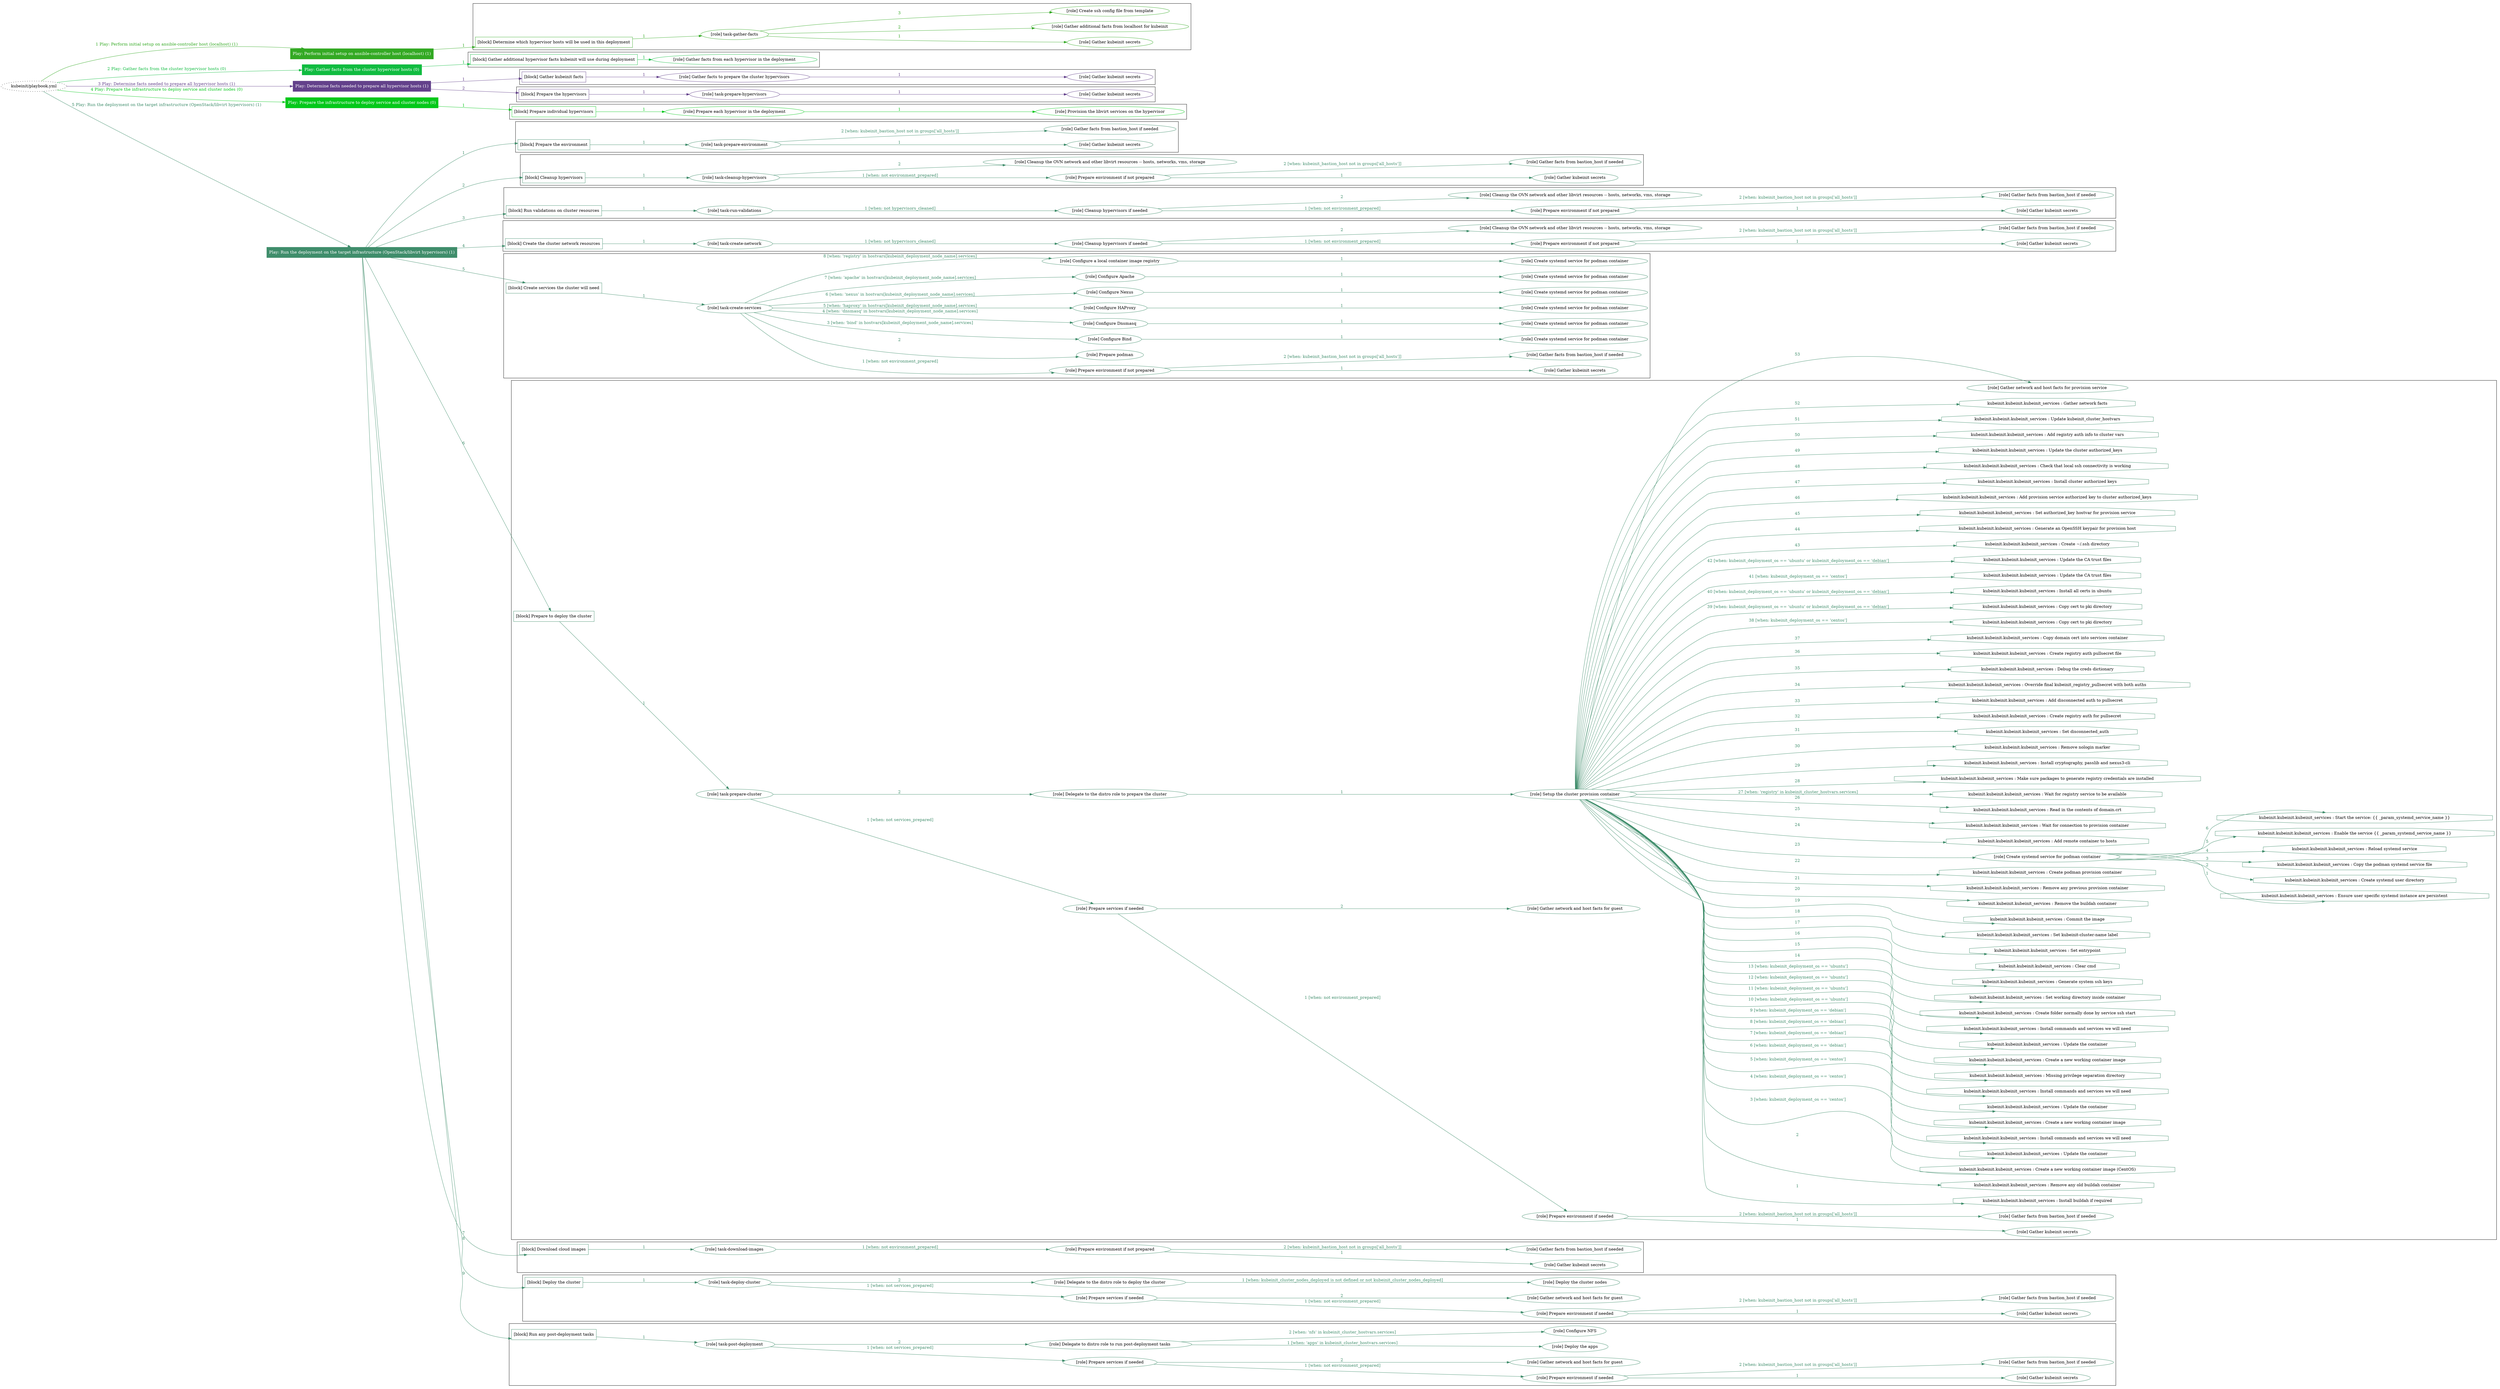digraph {
	graph [concentrate=true ordering=in rankdir=LR ratio=fill]
	edge [esep=5 sep=10]
	"kubeinit/playbook.yml" [URL="/home/runner/work/kubeinit/kubeinit/kubeinit/playbook.yml" id=playbook_301295fa style=dotted]
	"kubeinit/playbook.yml" -> play_ec7c981e [label="1 Play: Perform initial setup on ansible-controller host (localhost) (1)" color="#33a923" fontcolor="#33a923" id=edge_play_ec7c981e labeltooltip="1 Play: Perform initial setup on ansible-controller host (localhost) (1)" tooltip="1 Play: Perform initial setup on ansible-controller host (localhost) (1)"]
	subgraph "Play: Perform initial setup on ansible-controller host (localhost) (1)" {
		play_ec7c981e [label="Play: Perform initial setup on ansible-controller host (localhost) (1)" URL="/home/runner/work/kubeinit/kubeinit/kubeinit/playbook.yml" color="#33a923" fontcolor="#ffffff" id=play_ec7c981e shape=box style=filled tooltip=localhost]
		play_ec7c981e -> block_ef1b9e1b [label=1 color="#33a923" fontcolor="#33a923" id=edge_block_ef1b9e1b labeltooltip=1 tooltip=1]
		subgraph cluster_block_ef1b9e1b {
			block_ef1b9e1b [label="[block] Determine which hypervisor hosts will be used in this deployment" URL="/home/runner/work/kubeinit/kubeinit/kubeinit/playbook.yml" color="#33a923" id=block_ef1b9e1b labeltooltip="Determine which hypervisor hosts will be used in this deployment" shape=box tooltip="Determine which hypervisor hosts will be used in this deployment"]
			block_ef1b9e1b -> role_2d2d3165 [label="1 " color="#33a923" fontcolor="#33a923" id=edge_role_2d2d3165 labeltooltip="1 " tooltip="1 "]
			subgraph "task-gather-facts" {
				role_2d2d3165 [label="[role] task-gather-facts" URL="/home/runner/work/kubeinit/kubeinit/kubeinit/playbook.yml" color="#33a923" id=role_2d2d3165 tooltip="task-gather-facts"]
				role_2d2d3165 -> role_cbc3ade8 [label="1 " color="#33a923" fontcolor="#33a923" id=edge_role_cbc3ade8 labeltooltip="1 " tooltip="1 "]
				subgraph "Gather kubeinit secrets" {
					role_cbc3ade8 [label="[role] Gather kubeinit secrets" URL="/home/runner/.ansible/collections/ansible_collections/kubeinit/kubeinit/roles/kubeinit_prepare/tasks/build_hypervisors_group.yml" color="#33a923" id=role_cbc3ade8 tooltip="Gather kubeinit secrets"]
				}
				role_2d2d3165 -> role_aa124b6e [label="2 " color="#33a923" fontcolor="#33a923" id=edge_role_aa124b6e labeltooltip="2 " tooltip="2 "]
				subgraph "Gather additional facts from localhost for kubeinit" {
					role_aa124b6e [label="[role] Gather additional facts from localhost for kubeinit" URL="/home/runner/.ansible/collections/ansible_collections/kubeinit/kubeinit/roles/kubeinit_prepare/tasks/build_hypervisors_group.yml" color="#33a923" id=role_aa124b6e tooltip="Gather additional facts from localhost for kubeinit"]
				}
				role_2d2d3165 -> role_7c009b09 [label="3 " color="#33a923" fontcolor="#33a923" id=edge_role_7c009b09 labeltooltip="3 " tooltip="3 "]
				subgraph "Create ssh config file from template" {
					role_7c009b09 [label="[role] Create ssh config file from template" URL="/home/runner/.ansible/collections/ansible_collections/kubeinit/kubeinit/roles/kubeinit_prepare/tasks/build_hypervisors_group.yml" color="#33a923" id=role_7c009b09 tooltip="Create ssh config file from template"]
				}
			}
		}
	}
	"kubeinit/playbook.yml" -> play_0427a1cd [label="2 Play: Gather facts from the cluster hypervisor hosts (0)" color="#10bc40" fontcolor="#10bc40" id=edge_play_0427a1cd labeltooltip="2 Play: Gather facts from the cluster hypervisor hosts (0)" tooltip="2 Play: Gather facts from the cluster hypervisor hosts (0)"]
	subgraph "Play: Gather facts from the cluster hypervisor hosts (0)" {
		play_0427a1cd [label="Play: Gather facts from the cluster hypervisor hosts (0)" URL="/home/runner/work/kubeinit/kubeinit/kubeinit/playbook.yml" color="#10bc40" fontcolor="#ffffff" id=play_0427a1cd shape=box style=filled tooltip="Play: Gather facts from the cluster hypervisor hosts (0)"]
		play_0427a1cd -> block_bdda48c1 [label=1 color="#10bc40" fontcolor="#10bc40" id=edge_block_bdda48c1 labeltooltip=1 tooltip=1]
		subgraph cluster_block_bdda48c1 {
			block_bdda48c1 [label="[block] Gather additional hypervisor facts kubeinit will use during deployment" URL="/home/runner/work/kubeinit/kubeinit/kubeinit/playbook.yml" color="#10bc40" id=block_bdda48c1 labeltooltip="Gather additional hypervisor facts kubeinit will use during deployment" shape=box tooltip="Gather additional hypervisor facts kubeinit will use during deployment"]
			block_bdda48c1 -> role_28a4aad6 [label="1 " color="#10bc40" fontcolor="#10bc40" id=edge_role_28a4aad6 labeltooltip="1 " tooltip="1 "]
			subgraph "Gather facts from each hypervisor in the deployment" {
				role_28a4aad6 [label="[role] Gather facts from each hypervisor in the deployment" URL="/home/runner/work/kubeinit/kubeinit/kubeinit/playbook.yml" color="#10bc40" id=role_28a4aad6 tooltip="Gather facts from each hypervisor in the deployment"]
			}
		}
	}
	"kubeinit/playbook.yml" -> play_35e61403 [label="3 Play: Determine facts needed to prepare all hypervisor hosts (1)" color="#63418b" fontcolor="#63418b" id=edge_play_35e61403 labeltooltip="3 Play: Determine facts needed to prepare all hypervisor hosts (1)" tooltip="3 Play: Determine facts needed to prepare all hypervisor hosts (1)"]
	subgraph "Play: Determine facts needed to prepare all hypervisor hosts (1)" {
		play_35e61403 [label="Play: Determine facts needed to prepare all hypervisor hosts (1)" URL="/home/runner/work/kubeinit/kubeinit/kubeinit/playbook.yml" color="#63418b" fontcolor="#ffffff" id=play_35e61403 shape=box style=filled tooltip=localhost]
		play_35e61403 -> block_f4288665 [label=1 color="#63418b" fontcolor="#63418b" id=edge_block_f4288665 labeltooltip=1 tooltip=1]
		subgraph cluster_block_f4288665 {
			block_f4288665 [label="[block] Gather kubeinit facts" URL="/home/runner/work/kubeinit/kubeinit/kubeinit/playbook.yml" color="#63418b" id=block_f4288665 labeltooltip="Gather kubeinit facts" shape=box tooltip="Gather kubeinit facts"]
			block_f4288665 -> role_92d1fb8c [label="1 " color="#63418b" fontcolor="#63418b" id=edge_role_92d1fb8c labeltooltip="1 " tooltip="1 "]
			subgraph "Gather facts to prepare the cluster hypervisors" {
				role_92d1fb8c [label="[role] Gather facts to prepare the cluster hypervisors" URL="/home/runner/work/kubeinit/kubeinit/kubeinit/playbook.yml" color="#63418b" id=role_92d1fb8c tooltip="Gather facts to prepare the cluster hypervisors"]
				role_92d1fb8c -> role_9353bfb0 [label="1 " color="#63418b" fontcolor="#63418b" id=edge_role_9353bfb0 labeltooltip="1 " tooltip="1 "]
				subgraph "Gather kubeinit secrets" {
					role_9353bfb0 [label="[role] Gather kubeinit secrets" URL="/home/runner/.ansible/collections/ansible_collections/kubeinit/kubeinit/roles/kubeinit_prepare/tasks/gather_kubeinit_facts.yml" color="#63418b" id=role_9353bfb0 tooltip="Gather kubeinit secrets"]
				}
			}
		}
		play_35e61403 -> block_d5a883b9 [label=2 color="#63418b" fontcolor="#63418b" id=edge_block_d5a883b9 labeltooltip=2 tooltip=2]
		subgraph cluster_block_d5a883b9 {
			block_d5a883b9 [label="[block] Prepare the hypervisors" URL="/home/runner/work/kubeinit/kubeinit/kubeinit/playbook.yml" color="#63418b" id=block_d5a883b9 labeltooltip="Prepare the hypervisors" shape=box tooltip="Prepare the hypervisors"]
			block_d5a883b9 -> role_402c785f [label="1 " color="#63418b" fontcolor="#63418b" id=edge_role_402c785f labeltooltip="1 " tooltip="1 "]
			subgraph "task-prepare-hypervisors" {
				role_402c785f [label="[role] task-prepare-hypervisors" URL="/home/runner/work/kubeinit/kubeinit/kubeinit/playbook.yml" color="#63418b" id=role_402c785f tooltip="task-prepare-hypervisors"]
				role_402c785f -> role_d453377b [label="1 " color="#63418b" fontcolor="#63418b" id=edge_role_d453377b labeltooltip="1 " tooltip="1 "]
				subgraph "Gather kubeinit secrets" {
					role_d453377b [label="[role] Gather kubeinit secrets" URL="/home/runner/.ansible/collections/ansible_collections/kubeinit/kubeinit/roles/kubeinit_prepare/tasks/gather_kubeinit_facts.yml" color="#63418b" id=role_d453377b tooltip="Gather kubeinit secrets"]
				}
			}
		}
	}
	"kubeinit/playbook.yml" -> play_9a5a38dc [label="4 Play: Prepare the infrastructure to deploy service and cluster nodes (0)" color="#04c81a" fontcolor="#04c81a" id=edge_play_9a5a38dc labeltooltip="4 Play: Prepare the infrastructure to deploy service and cluster nodes (0)" tooltip="4 Play: Prepare the infrastructure to deploy service and cluster nodes (0)"]
	subgraph "Play: Prepare the infrastructure to deploy service and cluster nodes (0)" {
		play_9a5a38dc [label="Play: Prepare the infrastructure to deploy service and cluster nodes (0)" URL="/home/runner/work/kubeinit/kubeinit/kubeinit/playbook.yml" color="#04c81a" fontcolor="#ffffff" id=play_9a5a38dc shape=box style=filled tooltip="Play: Prepare the infrastructure to deploy service and cluster nodes (0)"]
		play_9a5a38dc -> block_40be1513 [label=1 color="#04c81a" fontcolor="#04c81a" id=edge_block_40be1513 labeltooltip=1 tooltip=1]
		subgraph cluster_block_40be1513 {
			block_40be1513 [label="[block] Prepare individual hypervisors" URL="/home/runner/work/kubeinit/kubeinit/kubeinit/playbook.yml" color="#04c81a" id=block_40be1513 labeltooltip="Prepare individual hypervisors" shape=box tooltip="Prepare individual hypervisors"]
			block_40be1513 -> role_53fbd95c [label="1 " color="#04c81a" fontcolor="#04c81a" id=edge_role_53fbd95c labeltooltip="1 " tooltip="1 "]
			subgraph "Prepare each hypervisor in the deployment" {
				role_53fbd95c [label="[role] Prepare each hypervisor in the deployment" URL="/home/runner/work/kubeinit/kubeinit/kubeinit/playbook.yml" color="#04c81a" id=role_53fbd95c tooltip="Prepare each hypervisor in the deployment"]
				role_53fbd95c -> role_6c03bece [label="1 " color="#04c81a" fontcolor="#04c81a" id=edge_role_6c03bece labeltooltip="1 " tooltip="1 "]
				subgraph "Provision the libvirt services on the hypervisor" {
					role_6c03bece [label="[role] Provision the libvirt services on the hypervisor" URL="/home/runner/.ansible/collections/ansible_collections/kubeinit/kubeinit/roles/kubeinit_prepare/tasks/prepare_hypervisor.yml" color="#04c81a" id=role_6c03bece tooltip="Provision the libvirt services on the hypervisor"]
				}
			}
		}
	}
	"kubeinit/playbook.yml" -> play_5443d554 [label="5 Play: Run the deployment on the target infrastructure (OpenStack/libvirt hypervisors) (1)" color="#3f8d6b" fontcolor="#3f8d6b" id=edge_play_5443d554 labeltooltip="5 Play: Run the deployment on the target infrastructure (OpenStack/libvirt hypervisors) (1)" tooltip="5 Play: Run the deployment on the target infrastructure (OpenStack/libvirt hypervisors) (1)"]
	subgraph "Play: Run the deployment on the target infrastructure (OpenStack/libvirt hypervisors) (1)" {
		play_5443d554 [label="Play: Run the deployment on the target infrastructure (OpenStack/libvirt hypervisors) (1)" URL="/home/runner/work/kubeinit/kubeinit/kubeinit/playbook.yml" color="#3f8d6b" fontcolor="#ffffff" id=play_5443d554 shape=box style=filled tooltip=localhost]
		play_5443d554 -> block_2483caa5 [label=1 color="#3f8d6b" fontcolor="#3f8d6b" id=edge_block_2483caa5 labeltooltip=1 tooltip=1]
		subgraph cluster_block_2483caa5 {
			block_2483caa5 [label="[block] Prepare the environment" URL="/home/runner/work/kubeinit/kubeinit/kubeinit/playbook.yml" color="#3f8d6b" id=block_2483caa5 labeltooltip="Prepare the environment" shape=box tooltip="Prepare the environment"]
			block_2483caa5 -> role_3ad07432 [label="1 " color="#3f8d6b" fontcolor="#3f8d6b" id=edge_role_3ad07432 labeltooltip="1 " tooltip="1 "]
			subgraph "task-prepare-environment" {
				role_3ad07432 [label="[role] task-prepare-environment" URL="/home/runner/work/kubeinit/kubeinit/kubeinit/playbook.yml" color="#3f8d6b" id=role_3ad07432 tooltip="task-prepare-environment"]
				role_3ad07432 -> role_b2f362c5 [label="1 " color="#3f8d6b" fontcolor="#3f8d6b" id=edge_role_b2f362c5 labeltooltip="1 " tooltip="1 "]
				subgraph "Gather kubeinit secrets" {
					role_b2f362c5 [label="[role] Gather kubeinit secrets" URL="/home/runner/.ansible/collections/ansible_collections/kubeinit/kubeinit/roles/kubeinit_prepare/tasks/gather_kubeinit_facts.yml" color="#3f8d6b" id=role_b2f362c5 tooltip="Gather kubeinit secrets"]
				}
				role_3ad07432 -> role_87a32f91 [label="2 [when: kubeinit_bastion_host not in groups['all_hosts']]" color="#3f8d6b" fontcolor="#3f8d6b" id=edge_role_87a32f91 labeltooltip="2 [when: kubeinit_bastion_host not in groups['all_hosts']]" tooltip="2 [when: kubeinit_bastion_host not in groups['all_hosts']]"]
				subgraph "Gather facts from bastion_host if needed" {
					role_87a32f91 [label="[role] Gather facts from bastion_host if needed" URL="/home/runner/.ansible/collections/ansible_collections/kubeinit/kubeinit/roles/kubeinit_prepare/tasks/main.yml" color="#3f8d6b" id=role_87a32f91 tooltip="Gather facts from bastion_host if needed"]
				}
			}
		}
		play_5443d554 -> block_b206a381 [label=2 color="#3f8d6b" fontcolor="#3f8d6b" id=edge_block_b206a381 labeltooltip=2 tooltip=2]
		subgraph cluster_block_b206a381 {
			block_b206a381 [label="[block] Cleanup hypervisors" URL="/home/runner/work/kubeinit/kubeinit/kubeinit/playbook.yml" color="#3f8d6b" id=block_b206a381 labeltooltip="Cleanup hypervisors" shape=box tooltip="Cleanup hypervisors"]
			block_b206a381 -> role_d19615a1 [label="1 " color="#3f8d6b" fontcolor="#3f8d6b" id=edge_role_d19615a1 labeltooltip="1 " tooltip="1 "]
			subgraph "task-cleanup-hypervisors" {
				role_d19615a1 [label="[role] task-cleanup-hypervisors" URL="/home/runner/work/kubeinit/kubeinit/kubeinit/playbook.yml" color="#3f8d6b" id=role_d19615a1 tooltip="task-cleanup-hypervisors"]
				role_d19615a1 -> role_b1883ab8 [label="1 [when: not environment_prepared]" color="#3f8d6b" fontcolor="#3f8d6b" id=edge_role_b1883ab8 labeltooltip="1 [when: not environment_prepared]" tooltip="1 [when: not environment_prepared]"]
				subgraph "Prepare environment if not prepared" {
					role_b1883ab8 [label="[role] Prepare environment if not prepared" URL="/home/runner/.ansible/collections/ansible_collections/kubeinit/kubeinit/roles/kubeinit_libvirt/tasks/cleanup_hypervisors.yml" color="#3f8d6b" id=role_b1883ab8 tooltip="Prepare environment if not prepared"]
					role_b1883ab8 -> role_c1111ed7 [label="1 " color="#3f8d6b" fontcolor="#3f8d6b" id=edge_role_c1111ed7 labeltooltip="1 " tooltip="1 "]
					subgraph "Gather kubeinit secrets" {
						role_c1111ed7 [label="[role] Gather kubeinit secrets" URL="/home/runner/.ansible/collections/ansible_collections/kubeinit/kubeinit/roles/kubeinit_prepare/tasks/gather_kubeinit_facts.yml" color="#3f8d6b" id=role_c1111ed7 tooltip="Gather kubeinit secrets"]
					}
					role_b1883ab8 -> role_4c91579c [label="2 [when: kubeinit_bastion_host not in groups['all_hosts']]" color="#3f8d6b" fontcolor="#3f8d6b" id=edge_role_4c91579c labeltooltip="2 [when: kubeinit_bastion_host not in groups['all_hosts']]" tooltip="2 [when: kubeinit_bastion_host not in groups['all_hosts']]"]
					subgraph "Gather facts from bastion_host if needed" {
						role_4c91579c [label="[role] Gather facts from bastion_host if needed" URL="/home/runner/.ansible/collections/ansible_collections/kubeinit/kubeinit/roles/kubeinit_prepare/tasks/main.yml" color="#3f8d6b" id=role_4c91579c tooltip="Gather facts from bastion_host if needed"]
					}
				}
				role_d19615a1 -> role_25399708 [label="2 " color="#3f8d6b" fontcolor="#3f8d6b" id=edge_role_25399708 labeltooltip="2 " tooltip="2 "]
				subgraph "Cleanup the OVN network and other libvirt resources -- hosts, networks, vms, storage" {
					role_25399708 [label="[role] Cleanup the OVN network and other libvirt resources -- hosts, networks, vms, storage" URL="/home/runner/.ansible/collections/ansible_collections/kubeinit/kubeinit/roles/kubeinit_libvirt/tasks/cleanup_hypervisors.yml" color="#3f8d6b" id=role_25399708 tooltip="Cleanup the OVN network and other libvirt resources -- hosts, networks, vms, storage"]
				}
			}
		}
		play_5443d554 -> block_efe54a54 [label=3 color="#3f8d6b" fontcolor="#3f8d6b" id=edge_block_efe54a54 labeltooltip=3 tooltip=3]
		subgraph cluster_block_efe54a54 {
			block_efe54a54 [label="[block] Run validations on cluster resources" URL="/home/runner/work/kubeinit/kubeinit/kubeinit/playbook.yml" color="#3f8d6b" id=block_efe54a54 labeltooltip="Run validations on cluster resources" shape=box tooltip="Run validations on cluster resources"]
			block_efe54a54 -> role_ba992a3d [label="1 " color="#3f8d6b" fontcolor="#3f8d6b" id=edge_role_ba992a3d labeltooltip="1 " tooltip="1 "]
			subgraph "task-run-validations" {
				role_ba992a3d [label="[role] task-run-validations" URL="/home/runner/work/kubeinit/kubeinit/kubeinit/playbook.yml" color="#3f8d6b" id=role_ba992a3d tooltip="task-run-validations"]
				role_ba992a3d -> role_fc043c11 [label="1 [when: not hypervisors_cleaned]" color="#3f8d6b" fontcolor="#3f8d6b" id=edge_role_fc043c11 labeltooltip="1 [when: not hypervisors_cleaned]" tooltip="1 [when: not hypervisors_cleaned]"]
				subgraph "Cleanup hypervisors if needed" {
					role_fc043c11 [label="[role] Cleanup hypervisors if needed" URL="/home/runner/.ansible/collections/ansible_collections/kubeinit/kubeinit/roles/kubeinit_validations/tasks/main.yml" color="#3f8d6b" id=role_fc043c11 tooltip="Cleanup hypervisors if needed"]
					role_fc043c11 -> role_22aaaf56 [label="1 [when: not environment_prepared]" color="#3f8d6b" fontcolor="#3f8d6b" id=edge_role_22aaaf56 labeltooltip="1 [when: not environment_prepared]" tooltip="1 [when: not environment_prepared]"]
					subgraph "Prepare environment if not prepared" {
						role_22aaaf56 [label="[role] Prepare environment if not prepared" URL="/home/runner/.ansible/collections/ansible_collections/kubeinit/kubeinit/roles/kubeinit_libvirt/tasks/cleanup_hypervisors.yml" color="#3f8d6b" id=role_22aaaf56 tooltip="Prepare environment if not prepared"]
						role_22aaaf56 -> role_c6438e63 [label="1 " color="#3f8d6b" fontcolor="#3f8d6b" id=edge_role_c6438e63 labeltooltip="1 " tooltip="1 "]
						subgraph "Gather kubeinit secrets" {
							role_c6438e63 [label="[role] Gather kubeinit secrets" URL="/home/runner/.ansible/collections/ansible_collections/kubeinit/kubeinit/roles/kubeinit_prepare/tasks/gather_kubeinit_facts.yml" color="#3f8d6b" id=role_c6438e63 tooltip="Gather kubeinit secrets"]
						}
						role_22aaaf56 -> role_de3b9524 [label="2 [when: kubeinit_bastion_host not in groups['all_hosts']]" color="#3f8d6b" fontcolor="#3f8d6b" id=edge_role_de3b9524 labeltooltip="2 [when: kubeinit_bastion_host not in groups['all_hosts']]" tooltip="2 [when: kubeinit_bastion_host not in groups['all_hosts']]"]
						subgraph "Gather facts from bastion_host if needed" {
							role_de3b9524 [label="[role] Gather facts from bastion_host if needed" URL="/home/runner/.ansible/collections/ansible_collections/kubeinit/kubeinit/roles/kubeinit_prepare/tasks/main.yml" color="#3f8d6b" id=role_de3b9524 tooltip="Gather facts from bastion_host if needed"]
						}
					}
					role_fc043c11 -> role_2cf6ca30 [label="2 " color="#3f8d6b" fontcolor="#3f8d6b" id=edge_role_2cf6ca30 labeltooltip="2 " tooltip="2 "]
					subgraph "Cleanup the OVN network and other libvirt resources -- hosts, networks, vms, storage" {
						role_2cf6ca30 [label="[role] Cleanup the OVN network and other libvirt resources -- hosts, networks, vms, storage" URL="/home/runner/.ansible/collections/ansible_collections/kubeinit/kubeinit/roles/kubeinit_libvirt/tasks/cleanup_hypervisors.yml" color="#3f8d6b" id=role_2cf6ca30 tooltip="Cleanup the OVN network and other libvirt resources -- hosts, networks, vms, storage"]
					}
				}
			}
		}
		play_5443d554 -> block_94d486b5 [label=4 color="#3f8d6b" fontcolor="#3f8d6b" id=edge_block_94d486b5 labeltooltip=4 tooltip=4]
		subgraph cluster_block_94d486b5 {
			block_94d486b5 [label="[block] Create the cluster network resources" URL="/home/runner/work/kubeinit/kubeinit/kubeinit/playbook.yml" color="#3f8d6b" id=block_94d486b5 labeltooltip="Create the cluster network resources" shape=box tooltip="Create the cluster network resources"]
			block_94d486b5 -> role_e29a709c [label="1 " color="#3f8d6b" fontcolor="#3f8d6b" id=edge_role_e29a709c labeltooltip="1 " tooltip="1 "]
			subgraph "task-create-network" {
				role_e29a709c [label="[role] task-create-network" URL="/home/runner/work/kubeinit/kubeinit/kubeinit/playbook.yml" color="#3f8d6b" id=role_e29a709c tooltip="task-create-network"]
				role_e29a709c -> role_19878aec [label="1 [when: not hypervisors_cleaned]" color="#3f8d6b" fontcolor="#3f8d6b" id=edge_role_19878aec labeltooltip="1 [when: not hypervisors_cleaned]" tooltip="1 [when: not hypervisors_cleaned]"]
				subgraph "Cleanup hypervisors if needed" {
					role_19878aec [label="[role] Cleanup hypervisors if needed" URL="/home/runner/.ansible/collections/ansible_collections/kubeinit/kubeinit/roles/kubeinit_libvirt/tasks/create_network.yml" color="#3f8d6b" id=role_19878aec tooltip="Cleanup hypervisors if needed"]
					role_19878aec -> role_34ce3545 [label="1 [when: not environment_prepared]" color="#3f8d6b" fontcolor="#3f8d6b" id=edge_role_34ce3545 labeltooltip="1 [when: not environment_prepared]" tooltip="1 [when: not environment_prepared]"]
					subgraph "Prepare environment if not prepared" {
						role_34ce3545 [label="[role] Prepare environment if not prepared" URL="/home/runner/.ansible/collections/ansible_collections/kubeinit/kubeinit/roles/kubeinit_libvirt/tasks/cleanup_hypervisors.yml" color="#3f8d6b" id=role_34ce3545 tooltip="Prepare environment if not prepared"]
						role_34ce3545 -> role_2b7fba4f [label="1 " color="#3f8d6b" fontcolor="#3f8d6b" id=edge_role_2b7fba4f labeltooltip="1 " tooltip="1 "]
						subgraph "Gather kubeinit secrets" {
							role_2b7fba4f [label="[role] Gather kubeinit secrets" URL="/home/runner/.ansible/collections/ansible_collections/kubeinit/kubeinit/roles/kubeinit_prepare/tasks/gather_kubeinit_facts.yml" color="#3f8d6b" id=role_2b7fba4f tooltip="Gather kubeinit secrets"]
						}
						role_34ce3545 -> role_5c97edaa [label="2 [when: kubeinit_bastion_host not in groups['all_hosts']]" color="#3f8d6b" fontcolor="#3f8d6b" id=edge_role_5c97edaa labeltooltip="2 [when: kubeinit_bastion_host not in groups['all_hosts']]" tooltip="2 [when: kubeinit_bastion_host not in groups['all_hosts']]"]
						subgraph "Gather facts from bastion_host if needed" {
							role_5c97edaa [label="[role] Gather facts from bastion_host if needed" URL="/home/runner/.ansible/collections/ansible_collections/kubeinit/kubeinit/roles/kubeinit_prepare/tasks/main.yml" color="#3f8d6b" id=role_5c97edaa tooltip="Gather facts from bastion_host if needed"]
						}
					}
					role_19878aec -> role_87608d88 [label="2 " color="#3f8d6b" fontcolor="#3f8d6b" id=edge_role_87608d88 labeltooltip="2 " tooltip="2 "]
					subgraph "Cleanup the OVN network and other libvirt resources -- hosts, networks, vms, storage" {
						role_87608d88 [label="[role] Cleanup the OVN network and other libvirt resources -- hosts, networks, vms, storage" URL="/home/runner/.ansible/collections/ansible_collections/kubeinit/kubeinit/roles/kubeinit_libvirt/tasks/cleanup_hypervisors.yml" color="#3f8d6b" id=role_87608d88 tooltip="Cleanup the OVN network and other libvirt resources -- hosts, networks, vms, storage"]
					}
				}
			}
		}
		play_5443d554 -> block_7ed6c723 [label=5 color="#3f8d6b" fontcolor="#3f8d6b" id=edge_block_7ed6c723 labeltooltip=5 tooltip=5]
		subgraph cluster_block_7ed6c723 {
			block_7ed6c723 [label="[block] Create services the cluster will need" URL="/home/runner/work/kubeinit/kubeinit/kubeinit/playbook.yml" color="#3f8d6b" id=block_7ed6c723 labeltooltip="Create services the cluster will need" shape=box tooltip="Create services the cluster will need"]
			block_7ed6c723 -> role_8698bd90 [label="1 " color="#3f8d6b" fontcolor="#3f8d6b" id=edge_role_8698bd90 labeltooltip="1 " tooltip="1 "]
			subgraph "task-create-services" {
				role_8698bd90 [label="[role] task-create-services" URL="/home/runner/work/kubeinit/kubeinit/kubeinit/playbook.yml" color="#3f8d6b" id=role_8698bd90 tooltip="task-create-services"]
				role_8698bd90 -> role_532c3d9c [label="1 [when: not environment_prepared]" color="#3f8d6b" fontcolor="#3f8d6b" id=edge_role_532c3d9c labeltooltip="1 [when: not environment_prepared]" tooltip="1 [when: not environment_prepared]"]
				subgraph "Prepare environment if not prepared" {
					role_532c3d9c [label="[role] Prepare environment if not prepared" URL="/home/runner/.ansible/collections/ansible_collections/kubeinit/kubeinit/roles/kubeinit_services/tasks/main.yml" color="#3f8d6b" id=role_532c3d9c tooltip="Prepare environment if not prepared"]
					role_532c3d9c -> role_5d2aa03b [label="1 " color="#3f8d6b" fontcolor="#3f8d6b" id=edge_role_5d2aa03b labeltooltip="1 " tooltip="1 "]
					subgraph "Gather kubeinit secrets" {
						role_5d2aa03b [label="[role] Gather kubeinit secrets" URL="/home/runner/.ansible/collections/ansible_collections/kubeinit/kubeinit/roles/kubeinit_prepare/tasks/gather_kubeinit_facts.yml" color="#3f8d6b" id=role_5d2aa03b tooltip="Gather kubeinit secrets"]
					}
					role_532c3d9c -> role_879c45ad [label="2 [when: kubeinit_bastion_host not in groups['all_hosts']]" color="#3f8d6b" fontcolor="#3f8d6b" id=edge_role_879c45ad labeltooltip="2 [when: kubeinit_bastion_host not in groups['all_hosts']]" tooltip="2 [when: kubeinit_bastion_host not in groups['all_hosts']]"]
					subgraph "Gather facts from bastion_host if needed" {
						role_879c45ad [label="[role] Gather facts from bastion_host if needed" URL="/home/runner/.ansible/collections/ansible_collections/kubeinit/kubeinit/roles/kubeinit_prepare/tasks/main.yml" color="#3f8d6b" id=role_879c45ad tooltip="Gather facts from bastion_host if needed"]
					}
				}
				role_8698bd90 -> role_4e19e396 [label="2 " color="#3f8d6b" fontcolor="#3f8d6b" id=edge_role_4e19e396 labeltooltip="2 " tooltip="2 "]
				subgraph "Prepare podman" {
					role_4e19e396 [label="[role] Prepare podman" URL="/home/runner/.ansible/collections/ansible_collections/kubeinit/kubeinit/roles/kubeinit_services/tasks/00_create_service_pod.yml" color="#3f8d6b" id=role_4e19e396 tooltip="Prepare podman"]
				}
				role_8698bd90 -> role_c644a330 [label="3 [when: 'bind' in hostvars[kubeinit_deployment_node_name].services]" color="#3f8d6b" fontcolor="#3f8d6b" id=edge_role_c644a330 labeltooltip="3 [when: 'bind' in hostvars[kubeinit_deployment_node_name].services]" tooltip="3 [when: 'bind' in hostvars[kubeinit_deployment_node_name].services]"]
				subgraph "Configure Bind" {
					role_c644a330 [label="[role] Configure Bind" URL="/home/runner/.ansible/collections/ansible_collections/kubeinit/kubeinit/roles/kubeinit_services/tasks/start_services_containers.yml" color="#3f8d6b" id=role_c644a330 tooltip="Configure Bind"]
					role_c644a330 -> role_255e3a51 [label="1 " color="#3f8d6b" fontcolor="#3f8d6b" id=edge_role_255e3a51 labeltooltip="1 " tooltip="1 "]
					subgraph "Create systemd service for podman container" {
						role_255e3a51 [label="[role] Create systemd service for podman container" URL="/home/runner/.ansible/collections/ansible_collections/kubeinit/kubeinit/roles/kubeinit_bind/tasks/main.yml" color="#3f8d6b" id=role_255e3a51 tooltip="Create systemd service for podman container"]
					}
				}
				role_8698bd90 -> role_821c915d [label="4 [when: 'dnsmasq' in hostvars[kubeinit_deployment_node_name].services]" color="#3f8d6b" fontcolor="#3f8d6b" id=edge_role_821c915d labeltooltip="4 [when: 'dnsmasq' in hostvars[kubeinit_deployment_node_name].services]" tooltip="4 [when: 'dnsmasq' in hostvars[kubeinit_deployment_node_name].services]"]
				subgraph "Configure Dnsmasq" {
					role_821c915d [label="[role] Configure Dnsmasq" URL="/home/runner/.ansible/collections/ansible_collections/kubeinit/kubeinit/roles/kubeinit_services/tasks/start_services_containers.yml" color="#3f8d6b" id=role_821c915d tooltip="Configure Dnsmasq"]
					role_821c915d -> role_c3fce869 [label="1 " color="#3f8d6b" fontcolor="#3f8d6b" id=edge_role_c3fce869 labeltooltip="1 " tooltip="1 "]
					subgraph "Create systemd service for podman container" {
						role_c3fce869 [label="[role] Create systemd service for podman container" URL="/home/runner/.ansible/collections/ansible_collections/kubeinit/kubeinit/roles/kubeinit_dnsmasq/tasks/main.yml" color="#3f8d6b" id=role_c3fce869 tooltip="Create systemd service for podman container"]
					}
				}
				role_8698bd90 -> role_4afa6666 [label="5 [when: 'haproxy' in hostvars[kubeinit_deployment_node_name].services]" color="#3f8d6b" fontcolor="#3f8d6b" id=edge_role_4afa6666 labeltooltip="5 [when: 'haproxy' in hostvars[kubeinit_deployment_node_name].services]" tooltip="5 [when: 'haproxy' in hostvars[kubeinit_deployment_node_name].services]"]
				subgraph "Configure HAProxy" {
					role_4afa6666 [label="[role] Configure HAProxy" URL="/home/runner/.ansible/collections/ansible_collections/kubeinit/kubeinit/roles/kubeinit_services/tasks/start_services_containers.yml" color="#3f8d6b" id=role_4afa6666 tooltip="Configure HAProxy"]
					role_4afa6666 -> role_9e8970a5 [label="1 " color="#3f8d6b" fontcolor="#3f8d6b" id=edge_role_9e8970a5 labeltooltip="1 " tooltip="1 "]
					subgraph "Create systemd service for podman container" {
						role_9e8970a5 [label="[role] Create systemd service for podman container" URL="/home/runner/.ansible/collections/ansible_collections/kubeinit/kubeinit/roles/kubeinit_haproxy/tasks/main.yml" color="#3f8d6b" id=role_9e8970a5 tooltip="Create systemd service for podman container"]
					}
				}
				role_8698bd90 -> role_f06b12c9 [label="6 [when: 'nexus' in hostvars[kubeinit_deployment_node_name].services]" color="#3f8d6b" fontcolor="#3f8d6b" id=edge_role_f06b12c9 labeltooltip="6 [when: 'nexus' in hostvars[kubeinit_deployment_node_name].services]" tooltip="6 [when: 'nexus' in hostvars[kubeinit_deployment_node_name].services]"]
				subgraph "Configure Nexus" {
					role_f06b12c9 [label="[role] Configure Nexus" URL="/home/runner/.ansible/collections/ansible_collections/kubeinit/kubeinit/roles/kubeinit_services/tasks/start_services_containers.yml" color="#3f8d6b" id=role_f06b12c9 tooltip="Configure Nexus"]
					role_f06b12c9 -> role_3e57d333 [label="1 " color="#3f8d6b" fontcolor="#3f8d6b" id=edge_role_3e57d333 labeltooltip="1 " tooltip="1 "]
					subgraph "Create systemd service for podman container" {
						role_3e57d333 [label="[role] Create systemd service for podman container" URL="/home/runner/.ansible/collections/ansible_collections/kubeinit/kubeinit/roles/kubeinit_nexus/tasks/main.yml" color="#3f8d6b" id=role_3e57d333 tooltip="Create systemd service for podman container"]
					}
				}
				role_8698bd90 -> role_ae80638c [label="7 [when: 'apache' in hostvars[kubeinit_deployment_node_name].services]" color="#3f8d6b" fontcolor="#3f8d6b" id=edge_role_ae80638c labeltooltip="7 [when: 'apache' in hostvars[kubeinit_deployment_node_name].services]" tooltip="7 [when: 'apache' in hostvars[kubeinit_deployment_node_name].services]"]
				subgraph "Configure Apache" {
					role_ae80638c [label="[role] Configure Apache" URL="/home/runner/.ansible/collections/ansible_collections/kubeinit/kubeinit/roles/kubeinit_services/tasks/start_services_containers.yml" color="#3f8d6b" id=role_ae80638c tooltip="Configure Apache"]
					role_ae80638c -> role_3e24ef55 [label="1 " color="#3f8d6b" fontcolor="#3f8d6b" id=edge_role_3e24ef55 labeltooltip="1 " tooltip="1 "]
					subgraph "Create systemd service for podman container" {
						role_3e24ef55 [label="[role] Create systemd service for podman container" URL="/home/runner/.ansible/collections/ansible_collections/kubeinit/kubeinit/roles/kubeinit_apache/tasks/main.yml" color="#3f8d6b" id=role_3e24ef55 tooltip="Create systemd service for podman container"]
					}
				}
				role_8698bd90 -> role_05861dab [label="8 [when: 'registry' in hostvars[kubeinit_deployment_node_name].services]" color="#3f8d6b" fontcolor="#3f8d6b" id=edge_role_05861dab labeltooltip="8 [when: 'registry' in hostvars[kubeinit_deployment_node_name].services]" tooltip="8 [when: 'registry' in hostvars[kubeinit_deployment_node_name].services]"]
				subgraph "Configure a local container image registry" {
					role_05861dab [label="[role] Configure a local container image registry" URL="/home/runner/.ansible/collections/ansible_collections/kubeinit/kubeinit/roles/kubeinit_services/tasks/start_services_containers.yml" color="#3f8d6b" id=role_05861dab tooltip="Configure a local container image registry"]
					role_05861dab -> role_8d32eb58 [label="1 " color="#3f8d6b" fontcolor="#3f8d6b" id=edge_role_8d32eb58 labeltooltip="1 " tooltip="1 "]
					subgraph "Create systemd service for podman container" {
						role_8d32eb58 [label="[role] Create systemd service for podman container" URL="/home/runner/.ansible/collections/ansible_collections/kubeinit/kubeinit/roles/kubeinit_registry/tasks/main.yml" color="#3f8d6b" id=role_8d32eb58 tooltip="Create systemd service for podman container"]
					}
				}
			}
		}
		play_5443d554 -> block_c4e8ab48 [label=6 color="#3f8d6b" fontcolor="#3f8d6b" id=edge_block_c4e8ab48 labeltooltip=6 tooltip=6]
		subgraph cluster_block_c4e8ab48 {
			block_c4e8ab48 [label="[block] Prepare to deploy the cluster" URL="/home/runner/work/kubeinit/kubeinit/kubeinit/playbook.yml" color="#3f8d6b" id=block_c4e8ab48 labeltooltip="Prepare to deploy the cluster" shape=box tooltip="Prepare to deploy the cluster"]
			block_c4e8ab48 -> role_eadfdb89 [label="1 " color="#3f8d6b" fontcolor="#3f8d6b" id=edge_role_eadfdb89 labeltooltip="1 " tooltip="1 "]
			subgraph "task-prepare-cluster" {
				role_eadfdb89 [label="[role] task-prepare-cluster" URL="/home/runner/work/kubeinit/kubeinit/kubeinit/playbook.yml" color="#3f8d6b" id=role_eadfdb89 tooltip="task-prepare-cluster"]
				role_eadfdb89 -> role_46f28b59 [label="1 [when: not services_prepared]" color="#3f8d6b" fontcolor="#3f8d6b" id=edge_role_46f28b59 labeltooltip="1 [when: not services_prepared]" tooltip="1 [when: not services_prepared]"]
				subgraph "Prepare services if needed" {
					role_46f28b59 [label="[role] Prepare services if needed" URL="/home/runner/.ansible/collections/ansible_collections/kubeinit/kubeinit/roles/kubeinit_prepare/tasks/prepare_cluster.yml" color="#3f8d6b" id=role_46f28b59 tooltip="Prepare services if needed"]
					role_46f28b59 -> role_2c55bcf2 [label="1 [when: not environment_prepared]" color="#3f8d6b" fontcolor="#3f8d6b" id=edge_role_2c55bcf2 labeltooltip="1 [when: not environment_prepared]" tooltip="1 [when: not environment_prepared]"]
					subgraph "Prepare environment if needed" {
						role_2c55bcf2 [label="[role] Prepare environment if needed" URL="/home/runner/.ansible/collections/ansible_collections/kubeinit/kubeinit/roles/kubeinit_services/tasks/prepare_services.yml" color="#3f8d6b" id=role_2c55bcf2 tooltip="Prepare environment if needed"]
						role_2c55bcf2 -> role_c68c4b60 [label="1 " color="#3f8d6b" fontcolor="#3f8d6b" id=edge_role_c68c4b60 labeltooltip="1 " tooltip="1 "]
						subgraph "Gather kubeinit secrets" {
							role_c68c4b60 [label="[role] Gather kubeinit secrets" URL="/home/runner/.ansible/collections/ansible_collections/kubeinit/kubeinit/roles/kubeinit_prepare/tasks/gather_kubeinit_facts.yml" color="#3f8d6b" id=role_c68c4b60 tooltip="Gather kubeinit secrets"]
						}
						role_2c55bcf2 -> role_05b49447 [label="2 [when: kubeinit_bastion_host not in groups['all_hosts']]" color="#3f8d6b" fontcolor="#3f8d6b" id=edge_role_05b49447 labeltooltip="2 [when: kubeinit_bastion_host not in groups['all_hosts']]" tooltip="2 [when: kubeinit_bastion_host not in groups['all_hosts']]"]
						subgraph "Gather facts from bastion_host if needed" {
							role_05b49447 [label="[role] Gather facts from bastion_host if needed" URL="/home/runner/.ansible/collections/ansible_collections/kubeinit/kubeinit/roles/kubeinit_prepare/tasks/main.yml" color="#3f8d6b" id=role_05b49447 tooltip="Gather facts from bastion_host if needed"]
						}
					}
					role_46f28b59 -> role_9683756f [label="2 " color="#3f8d6b" fontcolor="#3f8d6b" id=edge_role_9683756f labeltooltip="2 " tooltip="2 "]
					subgraph "Gather network and host facts for guest" {
						role_9683756f [label="[role] Gather network and host facts for guest" URL="/home/runner/.ansible/collections/ansible_collections/kubeinit/kubeinit/roles/kubeinit_services/tasks/prepare_services.yml" color="#3f8d6b" id=role_9683756f tooltip="Gather network and host facts for guest"]
					}
				}
				role_eadfdb89 -> role_e92a9c80 [label="2 " color="#3f8d6b" fontcolor="#3f8d6b" id=edge_role_e92a9c80 labeltooltip="2 " tooltip="2 "]
				subgraph "Delegate to the distro role to prepare the cluster" {
					role_e92a9c80 [label="[role] Delegate to the distro role to prepare the cluster" URL="/home/runner/.ansible/collections/ansible_collections/kubeinit/kubeinit/roles/kubeinit_prepare/tasks/prepare_cluster.yml" color="#3f8d6b" id=role_e92a9c80 tooltip="Delegate to the distro role to prepare the cluster"]
					role_e92a9c80 -> role_5fef22d2 [label="1 " color="#3f8d6b" fontcolor="#3f8d6b" id=edge_role_5fef22d2 labeltooltip="1 " tooltip="1 "]
					subgraph "Setup the cluster provision container" {
						role_5fef22d2 [label="[role] Setup the cluster provision container" URL="/home/runner/.ansible/collections/ansible_collections/kubeinit/kubeinit/roles/kubeinit_cdk/tasks/prepare_cluster.yml" color="#3f8d6b" id=role_5fef22d2 tooltip="Setup the cluster provision container"]
						task_02b8fa70 [label="kubeinit.kubeinit.kubeinit_services : Install buildah if required" URL="/home/runner/.ansible/collections/ansible_collections/kubeinit/kubeinit/roles/kubeinit_services/tasks/create_provision_container.yml" color="#3f8d6b" id=task_02b8fa70 shape=octagon tooltip="kubeinit.kubeinit.kubeinit_services : Install buildah if required"]
						role_5fef22d2 -> task_02b8fa70 [label="1 " color="#3f8d6b" fontcolor="#3f8d6b" id=edge_task_02b8fa70 labeltooltip="1 " tooltip="1 "]
						task_7d28c023 [label="kubeinit.kubeinit.kubeinit_services : Remove any old buildah container" URL="/home/runner/.ansible/collections/ansible_collections/kubeinit/kubeinit/roles/kubeinit_services/tasks/create_provision_container.yml" color="#3f8d6b" id=task_7d28c023 shape=octagon tooltip="kubeinit.kubeinit.kubeinit_services : Remove any old buildah container"]
						role_5fef22d2 -> task_7d28c023 [label="2 " color="#3f8d6b" fontcolor="#3f8d6b" id=edge_task_7d28c023 labeltooltip="2 " tooltip="2 "]
						task_1379f43d [label="kubeinit.kubeinit.kubeinit_services : Create a new working container image (CentOS)" URL="/home/runner/.ansible/collections/ansible_collections/kubeinit/kubeinit/roles/kubeinit_services/tasks/create_provision_container.yml" color="#3f8d6b" id=task_1379f43d shape=octagon tooltip="kubeinit.kubeinit.kubeinit_services : Create a new working container image (CentOS)"]
						role_5fef22d2 -> task_1379f43d [label="3 [when: kubeinit_deployment_os == 'centos']" color="#3f8d6b" fontcolor="#3f8d6b" id=edge_task_1379f43d labeltooltip="3 [when: kubeinit_deployment_os == 'centos']" tooltip="3 [when: kubeinit_deployment_os == 'centos']"]
						task_836bc562 [label="kubeinit.kubeinit.kubeinit_services : Update the container" URL="/home/runner/.ansible/collections/ansible_collections/kubeinit/kubeinit/roles/kubeinit_services/tasks/create_provision_container.yml" color="#3f8d6b" id=task_836bc562 shape=octagon tooltip="kubeinit.kubeinit.kubeinit_services : Update the container"]
						role_5fef22d2 -> task_836bc562 [label="4 [when: kubeinit_deployment_os == 'centos']" color="#3f8d6b" fontcolor="#3f8d6b" id=edge_task_836bc562 labeltooltip="4 [when: kubeinit_deployment_os == 'centos']" tooltip="4 [when: kubeinit_deployment_os == 'centos']"]
						task_009fcb96 [label="kubeinit.kubeinit.kubeinit_services : Install commands and services we will need" URL="/home/runner/.ansible/collections/ansible_collections/kubeinit/kubeinit/roles/kubeinit_services/tasks/create_provision_container.yml" color="#3f8d6b" id=task_009fcb96 shape=octagon tooltip="kubeinit.kubeinit.kubeinit_services : Install commands and services we will need"]
						role_5fef22d2 -> task_009fcb96 [label="5 [when: kubeinit_deployment_os == 'centos']" color="#3f8d6b" fontcolor="#3f8d6b" id=edge_task_009fcb96 labeltooltip="5 [when: kubeinit_deployment_os == 'centos']" tooltip="5 [when: kubeinit_deployment_os == 'centos']"]
						task_d59c3412 [label="kubeinit.kubeinit.kubeinit_services : Create a new working container image" URL="/home/runner/.ansible/collections/ansible_collections/kubeinit/kubeinit/roles/kubeinit_services/tasks/create_provision_container.yml" color="#3f8d6b" id=task_d59c3412 shape=octagon tooltip="kubeinit.kubeinit.kubeinit_services : Create a new working container image"]
						role_5fef22d2 -> task_d59c3412 [label="6 [when: kubeinit_deployment_os == 'debian']" color="#3f8d6b" fontcolor="#3f8d6b" id=edge_task_d59c3412 labeltooltip="6 [when: kubeinit_deployment_os == 'debian']" tooltip="6 [when: kubeinit_deployment_os == 'debian']"]
						task_0e6b18c2 [label="kubeinit.kubeinit.kubeinit_services : Update the container" URL="/home/runner/.ansible/collections/ansible_collections/kubeinit/kubeinit/roles/kubeinit_services/tasks/create_provision_container.yml" color="#3f8d6b" id=task_0e6b18c2 shape=octagon tooltip="kubeinit.kubeinit.kubeinit_services : Update the container"]
						role_5fef22d2 -> task_0e6b18c2 [label="7 [when: kubeinit_deployment_os == 'debian']" color="#3f8d6b" fontcolor="#3f8d6b" id=edge_task_0e6b18c2 labeltooltip="7 [when: kubeinit_deployment_os == 'debian']" tooltip="7 [when: kubeinit_deployment_os == 'debian']"]
						task_b2ae11d4 [label="kubeinit.kubeinit.kubeinit_services : Install commands and services we will need" URL="/home/runner/.ansible/collections/ansible_collections/kubeinit/kubeinit/roles/kubeinit_services/tasks/create_provision_container.yml" color="#3f8d6b" id=task_b2ae11d4 shape=octagon tooltip="kubeinit.kubeinit.kubeinit_services : Install commands and services we will need"]
						role_5fef22d2 -> task_b2ae11d4 [label="8 [when: kubeinit_deployment_os == 'debian']" color="#3f8d6b" fontcolor="#3f8d6b" id=edge_task_b2ae11d4 labeltooltip="8 [when: kubeinit_deployment_os == 'debian']" tooltip="8 [when: kubeinit_deployment_os == 'debian']"]
						task_7b5aace9 [label="kubeinit.kubeinit.kubeinit_services : Missing privilege separation directory" URL="/home/runner/.ansible/collections/ansible_collections/kubeinit/kubeinit/roles/kubeinit_services/tasks/create_provision_container.yml" color="#3f8d6b" id=task_7b5aace9 shape=octagon tooltip="kubeinit.kubeinit.kubeinit_services : Missing privilege separation directory"]
						role_5fef22d2 -> task_7b5aace9 [label="9 [when: kubeinit_deployment_os == 'debian']" color="#3f8d6b" fontcolor="#3f8d6b" id=edge_task_7b5aace9 labeltooltip="9 [when: kubeinit_deployment_os == 'debian']" tooltip="9 [when: kubeinit_deployment_os == 'debian']"]
						task_f85664fc [label="kubeinit.kubeinit.kubeinit_services : Create a new working container image" URL="/home/runner/.ansible/collections/ansible_collections/kubeinit/kubeinit/roles/kubeinit_services/tasks/create_provision_container.yml" color="#3f8d6b" id=task_f85664fc shape=octagon tooltip="kubeinit.kubeinit.kubeinit_services : Create a new working container image"]
						role_5fef22d2 -> task_f85664fc [label="10 [when: kubeinit_deployment_os == 'ubuntu']" color="#3f8d6b" fontcolor="#3f8d6b" id=edge_task_f85664fc labeltooltip="10 [when: kubeinit_deployment_os == 'ubuntu']" tooltip="10 [when: kubeinit_deployment_os == 'ubuntu']"]
						task_84d3b8aa [label="kubeinit.kubeinit.kubeinit_services : Update the container" URL="/home/runner/.ansible/collections/ansible_collections/kubeinit/kubeinit/roles/kubeinit_services/tasks/create_provision_container.yml" color="#3f8d6b" id=task_84d3b8aa shape=octagon tooltip="kubeinit.kubeinit.kubeinit_services : Update the container"]
						role_5fef22d2 -> task_84d3b8aa [label="11 [when: kubeinit_deployment_os == 'ubuntu']" color="#3f8d6b" fontcolor="#3f8d6b" id=edge_task_84d3b8aa labeltooltip="11 [when: kubeinit_deployment_os == 'ubuntu']" tooltip="11 [when: kubeinit_deployment_os == 'ubuntu']"]
						task_276b2f30 [label="kubeinit.kubeinit.kubeinit_services : Install commands and services we will need" URL="/home/runner/.ansible/collections/ansible_collections/kubeinit/kubeinit/roles/kubeinit_services/tasks/create_provision_container.yml" color="#3f8d6b" id=task_276b2f30 shape=octagon tooltip="kubeinit.kubeinit.kubeinit_services : Install commands and services we will need"]
						role_5fef22d2 -> task_276b2f30 [label="12 [when: kubeinit_deployment_os == 'ubuntu']" color="#3f8d6b" fontcolor="#3f8d6b" id=edge_task_276b2f30 labeltooltip="12 [when: kubeinit_deployment_os == 'ubuntu']" tooltip="12 [when: kubeinit_deployment_os == 'ubuntu']"]
						task_b1a522ac [label="kubeinit.kubeinit.kubeinit_services : Create folder normally done by service ssh start" URL="/home/runner/.ansible/collections/ansible_collections/kubeinit/kubeinit/roles/kubeinit_services/tasks/create_provision_container.yml" color="#3f8d6b" id=task_b1a522ac shape=octagon tooltip="kubeinit.kubeinit.kubeinit_services : Create folder normally done by service ssh start"]
						role_5fef22d2 -> task_b1a522ac [label="13 [when: kubeinit_deployment_os == 'ubuntu']" color="#3f8d6b" fontcolor="#3f8d6b" id=edge_task_b1a522ac labeltooltip="13 [when: kubeinit_deployment_os == 'ubuntu']" tooltip="13 [when: kubeinit_deployment_os == 'ubuntu']"]
						task_4c5897c3 [label="kubeinit.kubeinit.kubeinit_services : Set working directory inside container" URL="/home/runner/.ansible/collections/ansible_collections/kubeinit/kubeinit/roles/kubeinit_services/tasks/create_provision_container.yml" color="#3f8d6b" id=task_4c5897c3 shape=octagon tooltip="kubeinit.kubeinit.kubeinit_services : Set working directory inside container"]
						role_5fef22d2 -> task_4c5897c3 [label="14 " color="#3f8d6b" fontcolor="#3f8d6b" id=edge_task_4c5897c3 labeltooltip="14 " tooltip="14 "]
						task_85d349f2 [label="kubeinit.kubeinit.kubeinit_services : Generate system ssh keys" URL="/home/runner/.ansible/collections/ansible_collections/kubeinit/kubeinit/roles/kubeinit_services/tasks/create_provision_container.yml" color="#3f8d6b" id=task_85d349f2 shape=octagon tooltip="kubeinit.kubeinit.kubeinit_services : Generate system ssh keys"]
						role_5fef22d2 -> task_85d349f2 [label="15 " color="#3f8d6b" fontcolor="#3f8d6b" id=edge_task_85d349f2 labeltooltip="15 " tooltip="15 "]
						task_ed98b3da [label="kubeinit.kubeinit.kubeinit_services : Clear cmd" URL="/home/runner/.ansible/collections/ansible_collections/kubeinit/kubeinit/roles/kubeinit_services/tasks/create_provision_container.yml" color="#3f8d6b" id=task_ed98b3da shape=octagon tooltip="kubeinit.kubeinit.kubeinit_services : Clear cmd"]
						role_5fef22d2 -> task_ed98b3da [label="16 " color="#3f8d6b" fontcolor="#3f8d6b" id=edge_task_ed98b3da labeltooltip="16 " tooltip="16 "]
						task_ae7d3451 [label="kubeinit.kubeinit.kubeinit_services : Set entrypoint" URL="/home/runner/.ansible/collections/ansible_collections/kubeinit/kubeinit/roles/kubeinit_services/tasks/create_provision_container.yml" color="#3f8d6b" id=task_ae7d3451 shape=octagon tooltip="kubeinit.kubeinit.kubeinit_services : Set entrypoint"]
						role_5fef22d2 -> task_ae7d3451 [label="17 " color="#3f8d6b" fontcolor="#3f8d6b" id=edge_task_ae7d3451 labeltooltip="17 " tooltip="17 "]
						task_1f68a1fb [label="kubeinit.kubeinit.kubeinit_services : Set kubeinit-cluster-name label" URL="/home/runner/.ansible/collections/ansible_collections/kubeinit/kubeinit/roles/kubeinit_services/tasks/create_provision_container.yml" color="#3f8d6b" id=task_1f68a1fb shape=octagon tooltip="kubeinit.kubeinit.kubeinit_services : Set kubeinit-cluster-name label"]
						role_5fef22d2 -> task_1f68a1fb [label="18 " color="#3f8d6b" fontcolor="#3f8d6b" id=edge_task_1f68a1fb labeltooltip="18 " tooltip="18 "]
						task_d818ff40 [label="kubeinit.kubeinit.kubeinit_services : Commit the image" URL="/home/runner/.ansible/collections/ansible_collections/kubeinit/kubeinit/roles/kubeinit_services/tasks/create_provision_container.yml" color="#3f8d6b" id=task_d818ff40 shape=octagon tooltip="kubeinit.kubeinit.kubeinit_services : Commit the image"]
						role_5fef22d2 -> task_d818ff40 [label="19 " color="#3f8d6b" fontcolor="#3f8d6b" id=edge_task_d818ff40 labeltooltip="19 " tooltip="19 "]
						task_2771bc0a [label="kubeinit.kubeinit.kubeinit_services : Remove the buildah container" URL="/home/runner/.ansible/collections/ansible_collections/kubeinit/kubeinit/roles/kubeinit_services/tasks/create_provision_container.yml" color="#3f8d6b" id=task_2771bc0a shape=octagon tooltip="kubeinit.kubeinit.kubeinit_services : Remove the buildah container"]
						role_5fef22d2 -> task_2771bc0a [label="20 " color="#3f8d6b" fontcolor="#3f8d6b" id=edge_task_2771bc0a labeltooltip="20 " tooltip="20 "]
						task_1e6e86dc [label="kubeinit.kubeinit.kubeinit_services : Remove any previous provision container" URL="/home/runner/.ansible/collections/ansible_collections/kubeinit/kubeinit/roles/kubeinit_services/tasks/create_provision_container.yml" color="#3f8d6b" id=task_1e6e86dc shape=octagon tooltip="kubeinit.kubeinit.kubeinit_services : Remove any previous provision container"]
						role_5fef22d2 -> task_1e6e86dc [label="21 " color="#3f8d6b" fontcolor="#3f8d6b" id=edge_task_1e6e86dc labeltooltip="21 " tooltip="21 "]
						task_e57cf5b1 [label="kubeinit.kubeinit.kubeinit_services : Create podman provision container" URL="/home/runner/.ansible/collections/ansible_collections/kubeinit/kubeinit/roles/kubeinit_services/tasks/create_provision_container.yml" color="#3f8d6b" id=task_e57cf5b1 shape=octagon tooltip="kubeinit.kubeinit.kubeinit_services : Create podman provision container"]
						role_5fef22d2 -> task_e57cf5b1 [label="22 " color="#3f8d6b" fontcolor="#3f8d6b" id=edge_task_e57cf5b1 labeltooltip="22 " tooltip="22 "]
						role_5fef22d2 -> role_b44b1394 [label="23 " color="#3f8d6b" fontcolor="#3f8d6b" id=edge_role_b44b1394 labeltooltip="23 " tooltip="23 "]
						subgraph "Create systemd service for podman container" {
							role_b44b1394 [label="[role] Create systemd service for podman container" URL="/home/runner/.ansible/collections/ansible_collections/kubeinit/kubeinit/roles/kubeinit_services/tasks/create_provision_container.yml" color="#3f8d6b" id=role_b44b1394 tooltip="Create systemd service for podman container"]
							task_c668e017 [label="kubeinit.kubeinit.kubeinit_services : Ensure user specific systemd instance are persistent" URL="/home/runner/.ansible/collections/ansible_collections/kubeinit/kubeinit/roles/kubeinit_services/tasks/create_managed_service.yml" color="#3f8d6b" id=task_c668e017 shape=octagon tooltip="kubeinit.kubeinit.kubeinit_services : Ensure user specific systemd instance are persistent"]
							role_b44b1394 -> task_c668e017 [label="1 " color="#3f8d6b" fontcolor="#3f8d6b" id=edge_task_c668e017 labeltooltip="1 " tooltip="1 "]
							task_1737bb2c [label="kubeinit.kubeinit.kubeinit_services : Create systemd user directory" URL="/home/runner/.ansible/collections/ansible_collections/kubeinit/kubeinit/roles/kubeinit_services/tasks/create_managed_service.yml" color="#3f8d6b" id=task_1737bb2c shape=octagon tooltip="kubeinit.kubeinit.kubeinit_services : Create systemd user directory"]
							role_b44b1394 -> task_1737bb2c [label="2 " color="#3f8d6b" fontcolor="#3f8d6b" id=edge_task_1737bb2c labeltooltip="2 " tooltip="2 "]
							task_aac4e53a [label="kubeinit.kubeinit.kubeinit_services : Copy the podman systemd service file" URL="/home/runner/.ansible/collections/ansible_collections/kubeinit/kubeinit/roles/kubeinit_services/tasks/create_managed_service.yml" color="#3f8d6b" id=task_aac4e53a shape=octagon tooltip="kubeinit.kubeinit.kubeinit_services : Copy the podman systemd service file"]
							role_b44b1394 -> task_aac4e53a [label="3 " color="#3f8d6b" fontcolor="#3f8d6b" id=edge_task_aac4e53a labeltooltip="3 " tooltip="3 "]
							task_44a674d7 [label="kubeinit.kubeinit.kubeinit_services : Reload systemd service" URL="/home/runner/.ansible/collections/ansible_collections/kubeinit/kubeinit/roles/kubeinit_services/tasks/create_managed_service.yml" color="#3f8d6b" id=task_44a674d7 shape=octagon tooltip="kubeinit.kubeinit.kubeinit_services : Reload systemd service"]
							role_b44b1394 -> task_44a674d7 [label="4 " color="#3f8d6b" fontcolor="#3f8d6b" id=edge_task_44a674d7 labeltooltip="4 " tooltip="4 "]
							task_b9f00640 [label="kubeinit.kubeinit.kubeinit_services : Enable the service {{ _param_systemd_service_name }}" URL="/home/runner/.ansible/collections/ansible_collections/kubeinit/kubeinit/roles/kubeinit_services/tasks/create_managed_service.yml" color="#3f8d6b" id=task_b9f00640 shape=octagon tooltip="kubeinit.kubeinit.kubeinit_services : Enable the service {{ _param_systemd_service_name }}"]
							role_b44b1394 -> task_b9f00640 [label="5 " color="#3f8d6b" fontcolor="#3f8d6b" id=edge_task_b9f00640 labeltooltip="5 " tooltip="5 "]
							task_358847c1 [label="kubeinit.kubeinit.kubeinit_services : Start the service: {{ _param_systemd_service_name }}" URL="/home/runner/.ansible/collections/ansible_collections/kubeinit/kubeinit/roles/kubeinit_services/tasks/create_managed_service.yml" color="#3f8d6b" id=task_358847c1 shape=octagon tooltip="kubeinit.kubeinit.kubeinit_services : Start the service: {{ _param_systemd_service_name }}"]
							role_b44b1394 -> task_358847c1 [label="6 " color="#3f8d6b" fontcolor="#3f8d6b" id=edge_task_358847c1 labeltooltip="6 " tooltip="6 "]
						}
						task_06293819 [label="kubeinit.kubeinit.kubeinit_services : Add remote container to hosts" URL="/home/runner/.ansible/collections/ansible_collections/kubeinit/kubeinit/roles/kubeinit_services/tasks/create_provision_container.yml" color="#3f8d6b" id=task_06293819 shape=octagon tooltip="kubeinit.kubeinit.kubeinit_services : Add remote container to hosts"]
						role_5fef22d2 -> task_06293819 [label="24 " color="#3f8d6b" fontcolor="#3f8d6b" id=edge_task_06293819 labeltooltip="24 " tooltip="24 "]
						task_8be2d5c9 [label="kubeinit.kubeinit.kubeinit_services : Wait for connection to provision container" URL="/home/runner/.ansible/collections/ansible_collections/kubeinit/kubeinit/roles/kubeinit_services/tasks/create_provision_container.yml" color="#3f8d6b" id=task_8be2d5c9 shape=octagon tooltip="kubeinit.kubeinit.kubeinit_services : Wait for connection to provision container"]
						role_5fef22d2 -> task_8be2d5c9 [label="25 " color="#3f8d6b" fontcolor="#3f8d6b" id=edge_task_8be2d5c9 labeltooltip="25 " tooltip="25 "]
						task_33c0b510 [label="kubeinit.kubeinit.kubeinit_services : Read in the contents of domain.crt" URL="/home/runner/.ansible/collections/ansible_collections/kubeinit/kubeinit/roles/kubeinit_services/tasks/create_provision_container.yml" color="#3f8d6b" id=task_33c0b510 shape=octagon tooltip="kubeinit.kubeinit.kubeinit_services : Read in the contents of domain.crt"]
						role_5fef22d2 -> task_33c0b510 [label="26 " color="#3f8d6b" fontcolor="#3f8d6b" id=edge_task_33c0b510 labeltooltip="26 " tooltip="26 "]
						task_3eadccce [label="kubeinit.kubeinit.kubeinit_services : Wait for registry service to be available" URL="/home/runner/.ansible/collections/ansible_collections/kubeinit/kubeinit/roles/kubeinit_services/tasks/create_provision_container.yml" color="#3f8d6b" id=task_3eadccce shape=octagon tooltip="kubeinit.kubeinit.kubeinit_services : Wait for registry service to be available"]
						role_5fef22d2 -> task_3eadccce [label="27 [when: 'registry' in kubeinit_cluster_hostvars.services]" color="#3f8d6b" fontcolor="#3f8d6b" id=edge_task_3eadccce labeltooltip="27 [when: 'registry' in kubeinit_cluster_hostvars.services]" tooltip="27 [when: 'registry' in kubeinit_cluster_hostvars.services]"]
						task_687a87bf [label="kubeinit.kubeinit.kubeinit_services : Make sure packages to generate registry credentials are installed" URL="/home/runner/.ansible/collections/ansible_collections/kubeinit/kubeinit/roles/kubeinit_services/tasks/create_provision_container.yml" color="#3f8d6b" id=task_687a87bf shape=octagon tooltip="kubeinit.kubeinit.kubeinit_services : Make sure packages to generate registry credentials are installed"]
						role_5fef22d2 -> task_687a87bf [label="28 " color="#3f8d6b" fontcolor="#3f8d6b" id=edge_task_687a87bf labeltooltip="28 " tooltip="28 "]
						task_5aa23b41 [label="kubeinit.kubeinit.kubeinit_services : Install cryptography, passlib and nexus3-cli" URL="/home/runner/.ansible/collections/ansible_collections/kubeinit/kubeinit/roles/kubeinit_services/tasks/create_provision_container.yml" color="#3f8d6b" id=task_5aa23b41 shape=octagon tooltip="kubeinit.kubeinit.kubeinit_services : Install cryptography, passlib and nexus3-cli"]
						role_5fef22d2 -> task_5aa23b41 [label="29 " color="#3f8d6b" fontcolor="#3f8d6b" id=edge_task_5aa23b41 labeltooltip="29 " tooltip="29 "]
						task_165d4c68 [label="kubeinit.kubeinit.kubeinit_services : Remove nologin marker" URL="/home/runner/.ansible/collections/ansible_collections/kubeinit/kubeinit/roles/kubeinit_services/tasks/create_provision_container.yml" color="#3f8d6b" id=task_165d4c68 shape=octagon tooltip="kubeinit.kubeinit.kubeinit_services : Remove nologin marker"]
						role_5fef22d2 -> task_165d4c68 [label="30 " color="#3f8d6b" fontcolor="#3f8d6b" id=edge_task_165d4c68 labeltooltip="30 " tooltip="30 "]
						task_11cfc0e0 [label="kubeinit.kubeinit.kubeinit_services : Set disconnected_auth" URL="/home/runner/.ansible/collections/ansible_collections/kubeinit/kubeinit/roles/kubeinit_services/tasks/create_provision_container.yml" color="#3f8d6b" id=task_11cfc0e0 shape=octagon tooltip="kubeinit.kubeinit.kubeinit_services : Set disconnected_auth"]
						role_5fef22d2 -> task_11cfc0e0 [label="31 " color="#3f8d6b" fontcolor="#3f8d6b" id=edge_task_11cfc0e0 labeltooltip="31 " tooltip="31 "]
						task_b0ed2ac2 [label="kubeinit.kubeinit.kubeinit_services : Create registry auth for pullsecret" URL="/home/runner/.ansible/collections/ansible_collections/kubeinit/kubeinit/roles/kubeinit_services/tasks/create_provision_container.yml" color="#3f8d6b" id=task_b0ed2ac2 shape=octagon tooltip="kubeinit.kubeinit.kubeinit_services : Create registry auth for pullsecret"]
						role_5fef22d2 -> task_b0ed2ac2 [label="32 " color="#3f8d6b" fontcolor="#3f8d6b" id=edge_task_b0ed2ac2 labeltooltip="32 " tooltip="32 "]
						task_27f0c9c2 [label="kubeinit.kubeinit.kubeinit_services : Add disconnected auth to pullsecret" URL="/home/runner/.ansible/collections/ansible_collections/kubeinit/kubeinit/roles/kubeinit_services/tasks/create_provision_container.yml" color="#3f8d6b" id=task_27f0c9c2 shape=octagon tooltip="kubeinit.kubeinit.kubeinit_services : Add disconnected auth to pullsecret"]
						role_5fef22d2 -> task_27f0c9c2 [label="33 " color="#3f8d6b" fontcolor="#3f8d6b" id=edge_task_27f0c9c2 labeltooltip="33 " tooltip="33 "]
						task_6764291e [label="kubeinit.kubeinit.kubeinit_services : Override final kubeinit_registry_pullsecret with both auths" URL="/home/runner/.ansible/collections/ansible_collections/kubeinit/kubeinit/roles/kubeinit_services/tasks/create_provision_container.yml" color="#3f8d6b" id=task_6764291e shape=octagon tooltip="kubeinit.kubeinit.kubeinit_services : Override final kubeinit_registry_pullsecret with both auths"]
						role_5fef22d2 -> task_6764291e [label="34 " color="#3f8d6b" fontcolor="#3f8d6b" id=edge_task_6764291e labeltooltip="34 " tooltip="34 "]
						task_15be109e [label="kubeinit.kubeinit.kubeinit_services : Debug the creds dictionary" URL="/home/runner/.ansible/collections/ansible_collections/kubeinit/kubeinit/roles/kubeinit_services/tasks/create_provision_container.yml" color="#3f8d6b" id=task_15be109e shape=octagon tooltip="kubeinit.kubeinit.kubeinit_services : Debug the creds dictionary"]
						role_5fef22d2 -> task_15be109e [label="35 " color="#3f8d6b" fontcolor="#3f8d6b" id=edge_task_15be109e labeltooltip="35 " tooltip="35 "]
						task_2e3e7841 [label="kubeinit.kubeinit.kubeinit_services : Create registry auth pullsecret file" URL="/home/runner/.ansible/collections/ansible_collections/kubeinit/kubeinit/roles/kubeinit_services/tasks/create_provision_container.yml" color="#3f8d6b" id=task_2e3e7841 shape=octagon tooltip="kubeinit.kubeinit.kubeinit_services : Create registry auth pullsecret file"]
						role_5fef22d2 -> task_2e3e7841 [label="36 " color="#3f8d6b" fontcolor="#3f8d6b" id=edge_task_2e3e7841 labeltooltip="36 " tooltip="36 "]
						task_df4f92ea [label="kubeinit.kubeinit.kubeinit_services : Copy domain cert into services container" URL="/home/runner/.ansible/collections/ansible_collections/kubeinit/kubeinit/roles/kubeinit_services/tasks/create_provision_container.yml" color="#3f8d6b" id=task_df4f92ea shape=octagon tooltip="kubeinit.kubeinit.kubeinit_services : Copy domain cert into services container"]
						role_5fef22d2 -> task_df4f92ea [label="37 " color="#3f8d6b" fontcolor="#3f8d6b" id=edge_task_df4f92ea labeltooltip="37 " tooltip="37 "]
						task_6e2034d2 [label="kubeinit.kubeinit.kubeinit_services : Copy cert to pki directory" URL="/home/runner/.ansible/collections/ansible_collections/kubeinit/kubeinit/roles/kubeinit_services/tasks/create_provision_container.yml" color="#3f8d6b" id=task_6e2034d2 shape=octagon tooltip="kubeinit.kubeinit.kubeinit_services : Copy cert to pki directory"]
						role_5fef22d2 -> task_6e2034d2 [label="38 [when: kubeinit_deployment_os == 'centos']" color="#3f8d6b" fontcolor="#3f8d6b" id=edge_task_6e2034d2 labeltooltip="38 [when: kubeinit_deployment_os == 'centos']" tooltip="38 [when: kubeinit_deployment_os == 'centos']"]
						task_08cf2c36 [label="kubeinit.kubeinit.kubeinit_services : Copy cert to pki directory" URL="/home/runner/.ansible/collections/ansible_collections/kubeinit/kubeinit/roles/kubeinit_services/tasks/create_provision_container.yml" color="#3f8d6b" id=task_08cf2c36 shape=octagon tooltip="kubeinit.kubeinit.kubeinit_services : Copy cert to pki directory"]
						role_5fef22d2 -> task_08cf2c36 [label="39 [when: kubeinit_deployment_os == 'ubuntu' or kubeinit_deployment_os == 'debian']" color="#3f8d6b" fontcolor="#3f8d6b" id=edge_task_08cf2c36 labeltooltip="39 [when: kubeinit_deployment_os == 'ubuntu' or kubeinit_deployment_os == 'debian']" tooltip="39 [when: kubeinit_deployment_os == 'ubuntu' or kubeinit_deployment_os == 'debian']"]
						task_a46bcb18 [label="kubeinit.kubeinit.kubeinit_services : Install all certs in ubuntu" URL="/home/runner/.ansible/collections/ansible_collections/kubeinit/kubeinit/roles/kubeinit_services/tasks/create_provision_container.yml" color="#3f8d6b" id=task_a46bcb18 shape=octagon tooltip="kubeinit.kubeinit.kubeinit_services : Install all certs in ubuntu"]
						role_5fef22d2 -> task_a46bcb18 [label="40 [when: kubeinit_deployment_os == 'ubuntu' or kubeinit_deployment_os == 'debian']" color="#3f8d6b" fontcolor="#3f8d6b" id=edge_task_a46bcb18 labeltooltip="40 [when: kubeinit_deployment_os == 'ubuntu' or kubeinit_deployment_os == 'debian']" tooltip="40 [when: kubeinit_deployment_os == 'ubuntu' or kubeinit_deployment_os == 'debian']"]
						task_976c27b0 [label="kubeinit.kubeinit.kubeinit_services : Update the CA trust files" URL="/home/runner/.ansible/collections/ansible_collections/kubeinit/kubeinit/roles/kubeinit_services/tasks/create_provision_container.yml" color="#3f8d6b" id=task_976c27b0 shape=octagon tooltip="kubeinit.kubeinit.kubeinit_services : Update the CA trust files"]
						role_5fef22d2 -> task_976c27b0 [label="41 [when: kubeinit_deployment_os == 'centos']" color="#3f8d6b" fontcolor="#3f8d6b" id=edge_task_976c27b0 labeltooltip="41 [when: kubeinit_deployment_os == 'centos']" tooltip="41 [when: kubeinit_deployment_os == 'centos']"]
						task_50270aeb [label="kubeinit.kubeinit.kubeinit_services : Update the CA trust files" URL="/home/runner/.ansible/collections/ansible_collections/kubeinit/kubeinit/roles/kubeinit_services/tasks/create_provision_container.yml" color="#3f8d6b" id=task_50270aeb shape=octagon tooltip="kubeinit.kubeinit.kubeinit_services : Update the CA trust files"]
						role_5fef22d2 -> task_50270aeb [label="42 [when: kubeinit_deployment_os == 'ubuntu' or kubeinit_deployment_os == 'debian']" color="#3f8d6b" fontcolor="#3f8d6b" id=edge_task_50270aeb labeltooltip="42 [when: kubeinit_deployment_os == 'ubuntu' or kubeinit_deployment_os == 'debian']" tooltip="42 [when: kubeinit_deployment_os == 'ubuntu' or kubeinit_deployment_os == 'debian']"]
						task_a14ced06 [label="kubeinit.kubeinit.kubeinit_services : Create ~/.ssh directory" URL="/home/runner/.ansible/collections/ansible_collections/kubeinit/kubeinit/roles/kubeinit_services/tasks/create_provision_container.yml" color="#3f8d6b" id=task_a14ced06 shape=octagon tooltip="kubeinit.kubeinit.kubeinit_services : Create ~/.ssh directory"]
						role_5fef22d2 -> task_a14ced06 [label="43 " color="#3f8d6b" fontcolor="#3f8d6b" id=edge_task_a14ced06 labeltooltip="43 " tooltip="43 "]
						task_fc6f11df [label="kubeinit.kubeinit.kubeinit_services : Generate an OpenSSH keypair for provision host" URL="/home/runner/.ansible/collections/ansible_collections/kubeinit/kubeinit/roles/kubeinit_services/tasks/create_provision_container.yml" color="#3f8d6b" id=task_fc6f11df shape=octagon tooltip="kubeinit.kubeinit.kubeinit_services : Generate an OpenSSH keypair for provision host"]
						role_5fef22d2 -> task_fc6f11df [label="44 " color="#3f8d6b" fontcolor="#3f8d6b" id=edge_task_fc6f11df labeltooltip="44 " tooltip="44 "]
						task_3d27aac5 [label="kubeinit.kubeinit.kubeinit_services : Set authorized_key hostvar for provision service" URL="/home/runner/.ansible/collections/ansible_collections/kubeinit/kubeinit/roles/kubeinit_services/tasks/create_provision_container.yml" color="#3f8d6b" id=task_3d27aac5 shape=octagon tooltip="kubeinit.kubeinit.kubeinit_services : Set authorized_key hostvar for provision service"]
						role_5fef22d2 -> task_3d27aac5 [label="45 " color="#3f8d6b" fontcolor="#3f8d6b" id=edge_task_3d27aac5 labeltooltip="45 " tooltip="45 "]
						task_452aa830 [label="kubeinit.kubeinit.kubeinit_services : Add provision service authorized key to cluster authorized_keys" URL="/home/runner/.ansible/collections/ansible_collections/kubeinit/kubeinit/roles/kubeinit_services/tasks/create_provision_container.yml" color="#3f8d6b" id=task_452aa830 shape=octagon tooltip="kubeinit.kubeinit.kubeinit_services : Add provision service authorized key to cluster authorized_keys"]
						role_5fef22d2 -> task_452aa830 [label="46 " color="#3f8d6b" fontcolor="#3f8d6b" id=edge_task_452aa830 labeltooltip="46 " tooltip="46 "]
						task_f88ccf60 [label="kubeinit.kubeinit.kubeinit_services : Install cluster authorized keys" URL="/home/runner/.ansible/collections/ansible_collections/kubeinit/kubeinit/roles/kubeinit_services/tasks/create_provision_container.yml" color="#3f8d6b" id=task_f88ccf60 shape=octagon tooltip="kubeinit.kubeinit.kubeinit_services : Install cluster authorized keys"]
						role_5fef22d2 -> task_f88ccf60 [label="47 " color="#3f8d6b" fontcolor="#3f8d6b" id=edge_task_f88ccf60 labeltooltip="47 " tooltip="47 "]
						task_064110dc [label="kubeinit.kubeinit.kubeinit_services : Check that local ssh connectivity is working" URL="/home/runner/.ansible/collections/ansible_collections/kubeinit/kubeinit/roles/kubeinit_services/tasks/create_provision_container.yml" color="#3f8d6b" id=task_064110dc shape=octagon tooltip="kubeinit.kubeinit.kubeinit_services : Check that local ssh connectivity is working"]
						role_5fef22d2 -> task_064110dc [label="48 " color="#3f8d6b" fontcolor="#3f8d6b" id=edge_task_064110dc labeltooltip="48 " tooltip="48 "]
						task_8ba81cae [label="kubeinit.kubeinit.kubeinit_services : Update the cluster authorized_keys" URL="/home/runner/.ansible/collections/ansible_collections/kubeinit/kubeinit/roles/kubeinit_services/tasks/create_provision_container.yml" color="#3f8d6b" id=task_8ba81cae shape=octagon tooltip="kubeinit.kubeinit.kubeinit_services : Update the cluster authorized_keys"]
						role_5fef22d2 -> task_8ba81cae [label="49 " color="#3f8d6b" fontcolor="#3f8d6b" id=edge_task_8ba81cae labeltooltip="49 " tooltip="49 "]
						task_610c9266 [label="kubeinit.kubeinit.kubeinit_services : Add registry auth info to cluster vars" URL="/home/runner/.ansible/collections/ansible_collections/kubeinit/kubeinit/roles/kubeinit_services/tasks/create_provision_container.yml" color="#3f8d6b" id=task_610c9266 shape=octagon tooltip="kubeinit.kubeinit.kubeinit_services : Add registry auth info to cluster vars"]
						role_5fef22d2 -> task_610c9266 [label="50 " color="#3f8d6b" fontcolor="#3f8d6b" id=edge_task_610c9266 labeltooltip="50 " tooltip="50 "]
						task_7aa48d21 [label="kubeinit.kubeinit.kubeinit_services : Update kubeinit_cluster_hostvars" URL="/home/runner/.ansible/collections/ansible_collections/kubeinit/kubeinit/roles/kubeinit_services/tasks/create_provision_container.yml" color="#3f8d6b" id=task_7aa48d21 shape=octagon tooltip="kubeinit.kubeinit.kubeinit_services : Update kubeinit_cluster_hostvars"]
						role_5fef22d2 -> task_7aa48d21 [label="51 " color="#3f8d6b" fontcolor="#3f8d6b" id=edge_task_7aa48d21 labeltooltip="51 " tooltip="51 "]
						task_59b87e93 [label="kubeinit.kubeinit.kubeinit_services : Gather network facts" URL="/home/runner/.ansible/collections/ansible_collections/kubeinit/kubeinit/roles/kubeinit_services/tasks/create_provision_container.yml" color="#3f8d6b" id=task_59b87e93 shape=octagon tooltip="kubeinit.kubeinit.kubeinit_services : Gather network facts"]
						role_5fef22d2 -> task_59b87e93 [label="52 " color="#3f8d6b" fontcolor="#3f8d6b" id=edge_task_59b87e93 labeltooltip="52 " tooltip="52 "]
						role_5fef22d2 -> role_9b63840f [label="53 " color="#3f8d6b" fontcolor="#3f8d6b" id=edge_role_9b63840f labeltooltip="53 " tooltip="53 "]
						subgraph "Gather network and host facts for provision service" {
							role_9b63840f [label="[role] Gather network and host facts for provision service" URL="/home/runner/.ansible/collections/ansible_collections/kubeinit/kubeinit/roles/kubeinit_services/tasks/create_provision_container.yml" color="#3f8d6b" id=role_9b63840f tooltip="Gather network and host facts for provision service"]
						}
					}
				}
			}
		}
		play_5443d554 -> block_5979786e [label=7 color="#3f8d6b" fontcolor="#3f8d6b" id=edge_block_5979786e labeltooltip=7 tooltip=7]
		subgraph cluster_block_5979786e {
			block_5979786e [label="[block] Download cloud images" URL="/home/runner/work/kubeinit/kubeinit/kubeinit/playbook.yml" color="#3f8d6b" id=block_5979786e labeltooltip="Download cloud images" shape=box tooltip="Download cloud images"]
			block_5979786e -> role_6b3ddb84 [label="1 " color="#3f8d6b" fontcolor="#3f8d6b" id=edge_role_6b3ddb84 labeltooltip="1 " tooltip="1 "]
			subgraph "task-download-images" {
				role_6b3ddb84 [label="[role] task-download-images" URL="/home/runner/work/kubeinit/kubeinit/kubeinit/playbook.yml" color="#3f8d6b" id=role_6b3ddb84 tooltip="task-download-images"]
				role_6b3ddb84 -> role_cf8e71ee [label="1 [when: not environment_prepared]" color="#3f8d6b" fontcolor="#3f8d6b" id=edge_role_cf8e71ee labeltooltip="1 [when: not environment_prepared]" tooltip="1 [when: not environment_prepared]"]
				subgraph "Prepare environment if not prepared" {
					role_cf8e71ee [label="[role] Prepare environment if not prepared" URL="/home/runner/.ansible/collections/ansible_collections/kubeinit/kubeinit/roles/kubeinit_libvirt/tasks/download_cloud_images.yml" color="#3f8d6b" id=role_cf8e71ee tooltip="Prepare environment if not prepared"]
					role_cf8e71ee -> role_1e431251 [label="1 " color="#3f8d6b" fontcolor="#3f8d6b" id=edge_role_1e431251 labeltooltip="1 " tooltip="1 "]
					subgraph "Gather kubeinit secrets" {
						role_1e431251 [label="[role] Gather kubeinit secrets" URL="/home/runner/.ansible/collections/ansible_collections/kubeinit/kubeinit/roles/kubeinit_prepare/tasks/gather_kubeinit_facts.yml" color="#3f8d6b" id=role_1e431251 tooltip="Gather kubeinit secrets"]
					}
					role_cf8e71ee -> role_9816dd2f [label="2 [when: kubeinit_bastion_host not in groups['all_hosts']]" color="#3f8d6b" fontcolor="#3f8d6b" id=edge_role_9816dd2f labeltooltip="2 [when: kubeinit_bastion_host not in groups['all_hosts']]" tooltip="2 [when: kubeinit_bastion_host not in groups['all_hosts']]"]
					subgraph "Gather facts from bastion_host if needed" {
						role_9816dd2f [label="[role] Gather facts from bastion_host if needed" URL="/home/runner/.ansible/collections/ansible_collections/kubeinit/kubeinit/roles/kubeinit_prepare/tasks/main.yml" color="#3f8d6b" id=role_9816dd2f tooltip="Gather facts from bastion_host if needed"]
					}
				}
			}
		}
		play_5443d554 -> block_8aac40a2 [label=8 color="#3f8d6b" fontcolor="#3f8d6b" id=edge_block_8aac40a2 labeltooltip=8 tooltip=8]
		subgraph cluster_block_8aac40a2 {
			block_8aac40a2 [label="[block] Deploy the cluster" URL="/home/runner/work/kubeinit/kubeinit/kubeinit/playbook.yml" color="#3f8d6b" id=block_8aac40a2 labeltooltip="Deploy the cluster" shape=box tooltip="Deploy the cluster"]
			block_8aac40a2 -> role_63cb7571 [label="1 " color="#3f8d6b" fontcolor="#3f8d6b" id=edge_role_63cb7571 labeltooltip="1 " tooltip="1 "]
			subgraph "task-deploy-cluster" {
				role_63cb7571 [label="[role] task-deploy-cluster" URL="/home/runner/work/kubeinit/kubeinit/kubeinit/playbook.yml" color="#3f8d6b" id=role_63cb7571 tooltip="task-deploy-cluster"]
				role_63cb7571 -> role_616504ca [label="1 [when: not services_prepared]" color="#3f8d6b" fontcolor="#3f8d6b" id=edge_role_616504ca labeltooltip="1 [when: not services_prepared]" tooltip="1 [when: not services_prepared]"]
				subgraph "Prepare services if needed" {
					role_616504ca [label="[role] Prepare services if needed" URL="/home/runner/.ansible/collections/ansible_collections/kubeinit/kubeinit/roles/kubeinit_prepare/tasks/deploy_cluster.yml" color="#3f8d6b" id=role_616504ca tooltip="Prepare services if needed"]
					role_616504ca -> role_4b4d4171 [label="1 [when: not environment_prepared]" color="#3f8d6b" fontcolor="#3f8d6b" id=edge_role_4b4d4171 labeltooltip="1 [when: not environment_prepared]" tooltip="1 [when: not environment_prepared]"]
					subgraph "Prepare environment if needed" {
						role_4b4d4171 [label="[role] Prepare environment if needed" URL="/home/runner/.ansible/collections/ansible_collections/kubeinit/kubeinit/roles/kubeinit_services/tasks/prepare_services.yml" color="#3f8d6b" id=role_4b4d4171 tooltip="Prepare environment if needed"]
						role_4b4d4171 -> role_8785453a [label="1 " color="#3f8d6b" fontcolor="#3f8d6b" id=edge_role_8785453a labeltooltip="1 " tooltip="1 "]
						subgraph "Gather kubeinit secrets" {
							role_8785453a [label="[role] Gather kubeinit secrets" URL="/home/runner/.ansible/collections/ansible_collections/kubeinit/kubeinit/roles/kubeinit_prepare/tasks/gather_kubeinit_facts.yml" color="#3f8d6b" id=role_8785453a tooltip="Gather kubeinit secrets"]
						}
						role_4b4d4171 -> role_0e28112b [label="2 [when: kubeinit_bastion_host not in groups['all_hosts']]" color="#3f8d6b" fontcolor="#3f8d6b" id=edge_role_0e28112b labeltooltip="2 [when: kubeinit_bastion_host not in groups['all_hosts']]" tooltip="2 [when: kubeinit_bastion_host not in groups['all_hosts']]"]
						subgraph "Gather facts from bastion_host if needed" {
							role_0e28112b [label="[role] Gather facts from bastion_host if needed" URL="/home/runner/.ansible/collections/ansible_collections/kubeinit/kubeinit/roles/kubeinit_prepare/tasks/main.yml" color="#3f8d6b" id=role_0e28112b tooltip="Gather facts from bastion_host if needed"]
						}
					}
					role_616504ca -> role_c332c2e2 [label="2 " color="#3f8d6b" fontcolor="#3f8d6b" id=edge_role_c332c2e2 labeltooltip="2 " tooltip="2 "]
					subgraph "Gather network and host facts for guest" {
						role_c332c2e2 [label="[role] Gather network and host facts for guest" URL="/home/runner/.ansible/collections/ansible_collections/kubeinit/kubeinit/roles/kubeinit_services/tasks/prepare_services.yml" color="#3f8d6b" id=role_c332c2e2 tooltip="Gather network and host facts for guest"]
					}
				}
				role_63cb7571 -> role_5f9246ec [label="2 " color="#3f8d6b" fontcolor="#3f8d6b" id=edge_role_5f9246ec labeltooltip="2 " tooltip="2 "]
				subgraph "Delegate to the distro role to deploy the cluster" {
					role_5f9246ec [label="[role] Delegate to the distro role to deploy the cluster" URL="/home/runner/.ansible/collections/ansible_collections/kubeinit/kubeinit/roles/kubeinit_prepare/tasks/deploy_cluster.yml" color="#3f8d6b" id=role_5f9246ec tooltip="Delegate to the distro role to deploy the cluster"]
					role_5f9246ec -> role_3ec03618 [label="1 [when: kubeinit_cluster_nodes_deployed is not defined or not kubeinit_cluster_nodes_deployed]" color="#3f8d6b" fontcolor="#3f8d6b" id=edge_role_3ec03618 labeltooltip="1 [when: kubeinit_cluster_nodes_deployed is not defined or not kubeinit_cluster_nodes_deployed]" tooltip="1 [when: kubeinit_cluster_nodes_deployed is not defined or not kubeinit_cluster_nodes_deployed]"]
					subgraph "Deploy the cluster nodes" {
						role_3ec03618 [label="[role] Deploy the cluster nodes" URL="/home/runner/.ansible/collections/ansible_collections/kubeinit/kubeinit/roles/kubeinit_cdk/tasks/main.yml" color="#3f8d6b" id=role_3ec03618 tooltip="Deploy the cluster nodes"]
					}
				}
			}
		}
		play_5443d554 -> block_6f154621 [label=9 color="#3f8d6b" fontcolor="#3f8d6b" id=edge_block_6f154621 labeltooltip=9 tooltip=9]
		subgraph cluster_block_6f154621 {
			block_6f154621 [label="[block] Run any post-deployment tasks" URL="/home/runner/work/kubeinit/kubeinit/kubeinit/playbook.yml" color="#3f8d6b" id=block_6f154621 labeltooltip="Run any post-deployment tasks" shape=box tooltip="Run any post-deployment tasks"]
			block_6f154621 -> role_c4ada699 [label="1 " color="#3f8d6b" fontcolor="#3f8d6b" id=edge_role_c4ada699 labeltooltip="1 " tooltip="1 "]
			subgraph "task-post-deployment" {
				role_c4ada699 [label="[role] task-post-deployment" URL="/home/runner/work/kubeinit/kubeinit/kubeinit/playbook.yml" color="#3f8d6b" id=role_c4ada699 tooltip="task-post-deployment"]
				role_c4ada699 -> role_2a84cad6 [label="1 [when: not services_prepared]" color="#3f8d6b" fontcolor="#3f8d6b" id=edge_role_2a84cad6 labeltooltip="1 [when: not services_prepared]" tooltip="1 [when: not services_prepared]"]
				subgraph "Prepare services if needed" {
					role_2a84cad6 [label="[role] Prepare services if needed" URL="/home/runner/.ansible/collections/ansible_collections/kubeinit/kubeinit/roles/kubeinit_prepare/tasks/post_deployment.yml" color="#3f8d6b" id=role_2a84cad6 tooltip="Prepare services if needed"]
					role_2a84cad6 -> role_b5cceb65 [label="1 [when: not environment_prepared]" color="#3f8d6b" fontcolor="#3f8d6b" id=edge_role_b5cceb65 labeltooltip="1 [when: not environment_prepared]" tooltip="1 [when: not environment_prepared]"]
					subgraph "Prepare environment if needed" {
						role_b5cceb65 [label="[role] Prepare environment if needed" URL="/home/runner/.ansible/collections/ansible_collections/kubeinit/kubeinit/roles/kubeinit_services/tasks/prepare_services.yml" color="#3f8d6b" id=role_b5cceb65 tooltip="Prepare environment if needed"]
						role_b5cceb65 -> role_bab899e2 [label="1 " color="#3f8d6b" fontcolor="#3f8d6b" id=edge_role_bab899e2 labeltooltip="1 " tooltip="1 "]
						subgraph "Gather kubeinit secrets" {
							role_bab899e2 [label="[role] Gather kubeinit secrets" URL="/home/runner/.ansible/collections/ansible_collections/kubeinit/kubeinit/roles/kubeinit_prepare/tasks/gather_kubeinit_facts.yml" color="#3f8d6b" id=role_bab899e2 tooltip="Gather kubeinit secrets"]
						}
						role_b5cceb65 -> role_f36adb63 [label="2 [when: kubeinit_bastion_host not in groups['all_hosts']]" color="#3f8d6b" fontcolor="#3f8d6b" id=edge_role_f36adb63 labeltooltip="2 [when: kubeinit_bastion_host not in groups['all_hosts']]" tooltip="2 [when: kubeinit_bastion_host not in groups['all_hosts']]"]
						subgraph "Gather facts from bastion_host if needed" {
							role_f36adb63 [label="[role] Gather facts from bastion_host if needed" URL="/home/runner/.ansible/collections/ansible_collections/kubeinit/kubeinit/roles/kubeinit_prepare/tasks/main.yml" color="#3f8d6b" id=role_f36adb63 tooltip="Gather facts from bastion_host if needed"]
						}
					}
					role_2a84cad6 -> role_eff656cb [label="2 " color="#3f8d6b" fontcolor="#3f8d6b" id=edge_role_eff656cb labeltooltip="2 " tooltip="2 "]
					subgraph "Gather network and host facts for guest" {
						role_eff656cb [label="[role] Gather network and host facts for guest" URL="/home/runner/.ansible/collections/ansible_collections/kubeinit/kubeinit/roles/kubeinit_services/tasks/prepare_services.yml" color="#3f8d6b" id=role_eff656cb tooltip="Gather network and host facts for guest"]
					}
				}
				role_c4ada699 -> role_fcf96f30 [label="2 " color="#3f8d6b" fontcolor="#3f8d6b" id=edge_role_fcf96f30 labeltooltip="2 " tooltip="2 "]
				subgraph "Delegate to distro role to run post-deployment tasks" {
					role_fcf96f30 [label="[role] Delegate to distro role to run post-deployment tasks" URL="/home/runner/.ansible/collections/ansible_collections/kubeinit/kubeinit/roles/kubeinit_prepare/tasks/post_deployment.yml" color="#3f8d6b" id=role_fcf96f30 tooltip="Delegate to distro role to run post-deployment tasks"]
					role_fcf96f30 -> role_46830048 [label="1 [when: 'apps' in kubeinit_cluster_hostvars.services]" color="#3f8d6b" fontcolor="#3f8d6b" id=edge_role_46830048 labeltooltip="1 [when: 'apps' in kubeinit_cluster_hostvars.services]" tooltip="1 [when: 'apps' in kubeinit_cluster_hostvars.services]"]
					subgraph "Deploy the apps" {
						role_46830048 [label="[role] Deploy the apps" URL="/home/runner/.ansible/collections/ansible_collections/kubeinit/kubeinit/roles/kubeinit_cdk/tasks/post_deployment_tasks.yml" color="#3f8d6b" id=role_46830048 tooltip="Deploy the apps"]
					}
					role_fcf96f30 -> role_0dc37b77 [label="2 [when: 'nfs' in kubeinit_cluster_hostvars.services]" color="#3f8d6b" fontcolor="#3f8d6b" id=edge_role_0dc37b77 labeltooltip="2 [when: 'nfs' in kubeinit_cluster_hostvars.services]" tooltip="2 [when: 'nfs' in kubeinit_cluster_hostvars.services]"]
					subgraph "Configure NFS" {
						role_0dc37b77 [label="[role] Configure NFS" URL="/home/runner/.ansible/collections/ansible_collections/kubeinit/kubeinit/roles/kubeinit_cdk/tasks/post_deployment_tasks.yml" color="#3f8d6b" id=role_0dc37b77 tooltip="Configure NFS"]
					}
				}
			}
		}
	}
}
